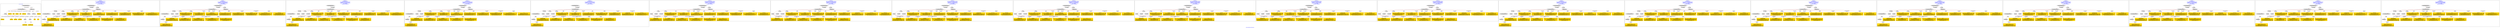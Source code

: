 digraph n0 {
fontcolor="blue"
remincross="true"
label="s26-s-san-francisco-moma.json"
subgraph cluster_0 {
label="1-correct model"
n2[style="filled",color="white",fillcolor="lightgray",label="CulturalHeritageObject1"];
n3[style="filled",color="white",fillcolor="lightgray",label="Person1"];
n4[shape="plaintext",style="filled",fillcolor="gold",label="dimensions"];
n5[shape="plaintext",style="filled",fillcolor="gold",label="credit"];
n6[shape="plaintext",style="filled",fillcolor="gold",label="copyright"];
n7[shape="plaintext",style="filled",fillcolor="gold",label="title"];
n8[shape="plaintext",style="filled",fillcolor="gold",label="accession-id"];
n9[style="filled",color="white",fillcolor="lightgray",label="Concept1"];
n10[style="filled",color="white",fillcolor="lightgray",label="Document1"];
n11[shape="plaintext",style="filled",fillcolor="gold",label="nationality"];
n12[shape="plaintext",style="filled",fillcolor="gold",label="birthYear"];
n13[shape="plaintext",style="filled",fillcolor="gold",label="deathYear"];
n14[shape="plaintext",style="filled",fillcolor="gold",label="artistName"];
n15[style="filled",color="white",fillcolor="lightgray",label="Place1"];
n16[style="filled",color="white",fillcolor="lightgray",label="Place2"];
n17[shape="plaintext",style="filled",fillcolor="gold",label="birthPlaceLabel"];
n18[shape="plaintext",style="filled",fillcolor="gold",label="deathPlaceLabel"];
n19[style="filled",color="white",fillcolor="lightgray",label="EuropeanaAggregation1"];
n20[style="filled",color="white",fillcolor="lightgray",label="WebResource1"];
n21[shape="plaintext",style="filled",fillcolor="gold",label="image-URL"];
n22[shape="plaintext",style="filled",fillcolor="gold",label="type"];
n23[shape="plaintext",style="filled",fillcolor="gold",label="url"];
}
subgraph cluster_1 {
label="candidate 0\nlink coherence:0.9523809523809523\nnode coherence:0.95\nconfidence:0.4242588537945701\nmapping score:0.5533243798362854\ncost:20.99984\n-precision:0.52-recall:0.52"
n25[style="filled",color="white",fillcolor="lightgray",label="CulturalHeritageObject1"];
n26[style="filled",color="white",fillcolor="lightgray",label="CulturalHeritageObject2"];
n27[style="filled",color="white",fillcolor="lightgray",label="Person1"];
n28[style="filled",color="white",fillcolor="lightgray",label="Concept1"];
n29[style="filled",color="white",fillcolor="lightgray",label="Document1"];
n30[style="filled",color="white",fillcolor="lightgray",label="Document2"];
n31[style="filled",color="white",fillcolor="lightgray",label="EuropeanaAggregation1"];
n32[style="filled",color="white",fillcolor="lightgray",label="WebResource1"];
n33[shape="plaintext",style="filled",fillcolor="gold",label="image-URL\n[WebResource,classLink,0.645]\n[Document,classLink,0.268]\n[CulturalHeritageObject,description,0.069]\n[Person,nameOfThePerson,0.018]"];
n34[shape="plaintext",style="filled",fillcolor="gold",label="credit\n[CulturalHeritageObject,provenance,0.695]\n[CulturalHeritageObject,description,0.179]\n[CulturalHeritageObject,title,0.071]\n[Document,classLink,0.055]"];
n35[shape="plaintext",style="filled",fillcolor="gold",label="accession-id\n[WebResource,classLink,0.574]\n[CulturalHeritageObject,accessionNumber,0.175]\n[CulturalHeritageObject,provenance,0.135]\n[Person,nameOfThePerson,0.116]"];
n36[shape="plaintext",style="filled",fillcolor="gold",label="deathPlaceLabel\n[Place,label,0.695]\n[Person,biographicalInformation,0.132]\n[CulturalHeritageObject,provenance,0.092]\n[CulturalHeritageObject,description,0.081]"];
n37[shape="plaintext",style="filled",fillcolor="gold",label="url\n[Document,classLink,0.465]\n[WebResource,classLink,0.35]\n[CulturalHeritageObject,provenance,0.127]\n[CulturalHeritageObject,description,0.058]"];
n38[shape="plaintext",style="filled",fillcolor="gold",label="birthYear\n[CulturalHeritageObject,created,0.384]\n[Person,dateOfDeath,0.358]\n[Person,dateOfBirth,0.191]\n[CulturalHeritageObject,provenance,0.067]"];
n39[shape="plaintext",style="filled",fillcolor="gold",label="deathYear\n[Person,dateOfDeath,0.517]\n[CulturalHeritageObject,created,0.347]\n[CulturalHeritageObject,provenance,0.091]\n[Person,biographicalInformation,0.045]"];
n40[shape="plaintext",style="filled",fillcolor="gold",label="type\n[CulturalHeritageObject,provenance,0.377]\n[CulturalHeritageObject,description,0.246]\n[Person,biographicalInformation,0.236]\n[Concept,prefLabel,0.141]"];
n41[shape="plaintext",style="filled",fillcolor="gold",label="birthPlaceLabel\n[Place,label,0.667]\n[CulturalHeritageObject,provenance,0.148]\n[CulturalHeritageObject,description,0.127]\n[Person,biographicalInformation,0.058]"];
n42[shape="plaintext",style="filled",fillcolor="gold",label="title\n[CulturalHeritageObject,description,0.443]\n[CulturalHeritageObject,title,0.256]\n[CulturalHeritageObject,provenance,0.178]\n[Person,biographicalInformation,0.123]"];
n43[shape="plaintext",style="filled",fillcolor="gold",label="dimensions\n[CulturalHeritageObject,extent,0.855]\n[CulturalHeritageObject,provenance,0.085]\n[Person,nameOfThePerson,0.055]\n[CulturalHeritageObject,description,0.005]"];
n44[shape="plaintext",style="filled",fillcolor="gold",label="copyright\n[CulturalHeritageObject,provenance,0.452]\n[CulturalHeritageObject,description,0.338]\n[CulturalHeritageObject,title,0.126]\n[Person,nameOfThePerson,0.085]"];
n45[shape="plaintext",style="filled",fillcolor="gold",label="artistName\n[Person,nameOfThePerson,0.371]\n[Document,classLink,0.218]\n[CulturalHeritageObject,provenance,0.213]\n[CulturalHeritageObject,description,0.198]"];
n46[shape="plaintext",style="filled",fillcolor="gold",label="nationality\n[Person,countryAssociatedWithThePerson,0.702]\n[Concept,prefLabel,0.126]\n[CulturalHeritageObject,description,0.087]\n[Person,nameOfThePerson,0.085]"];
}
subgraph cluster_2 {
label="candidate 1\nlink coherence:0.95\nnode coherence:0.9473684210526315\nconfidence:0.4226326785948727\nmapping score:0.5638098903586919\ncost:19.99984\n-precision:0.65-recall:0.62"
n48[style="filled",color="white",fillcolor="lightgray",label="CulturalHeritageObject1"];
n49[style="filled",color="white",fillcolor="lightgray",label="CulturalHeritageObject2"];
n50[style="filled",color="white",fillcolor="lightgray",label="Person1"];
n51[style="filled",color="white",fillcolor="lightgray",label="Concept1"];
n52[style="filled",color="white",fillcolor="lightgray",label="Document2"];
n53[style="filled",color="white",fillcolor="lightgray",label="EuropeanaAggregation1"];
n54[style="filled",color="white",fillcolor="lightgray",label="WebResource1"];
n55[shape="plaintext",style="filled",fillcolor="gold",label="credit\n[CulturalHeritageObject,provenance,0.695]\n[CulturalHeritageObject,description,0.179]\n[CulturalHeritageObject,title,0.071]\n[Document,classLink,0.055]"];
n56[shape="plaintext",style="filled",fillcolor="gold",label="image-URL\n[WebResource,classLink,0.645]\n[Document,classLink,0.268]\n[CulturalHeritageObject,description,0.069]\n[Person,nameOfThePerson,0.018]"];
n57[shape="plaintext",style="filled",fillcolor="gold",label="deathPlaceLabel\n[Place,label,0.695]\n[Person,biographicalInformation,0.132]\n[CulturalHeritageObject,provenance,0.092]\n[CulturalHeritageObject,description,0.081]"];
n58[shape="plaintext",style="filled",fillcolor="gold",label="url\n[Document,classLink,0.465]\n[WebResource,classLink,0.35]\n[CulturalHeritageObject,provenance,0.127]\n[CulturalHeritageObject,description,0.058]"];
n59[shape="plaintext",style="filled",fillcolor="gold",label="birthYear\n[CulturalHeritageObject,created,0.384]\n[Person,dateOfDeath,0.358]\n[Person,dateOfBirth,0.191]\n[CulturalHeritageObject,provenance,0.067]"];
n60[shape="plaintext",style="filled",fillcolor="gold",label="deathYear\n[Person,dateOfDeath,0.517]\n[CulturalHeritageObject,created,0.347]\n[CulturalHeritageObject,provenance,0.091]\n[Person,biographicalInformation,0.045]"];
n61[shape="plaintext",style="filled",fillcolor="gold",label="type\n[CulturalHeritageObject,provenance,0.377]\n[CulturalHeritageObject,description,0.246]\n[Person,biographicalInformation,0.236]\n[Concept,prefLabel,0.141]"];
n62[shape="plaintext",style="filled",fillcolor="gold",label="birthPlaceLabel\n[Place,label,0.667]\n[CulturalHeritageObject,provenance,0.148]\n[CulturalHeritageObject,description,0.127]\n[Person,biographicalInformation,0.058]"];
n63[shape="plaintext",style="filled",fillcolor="gold",label="title\n[CulturalHeritageObject,description,0.443]\n[CulturalHeritageObject,title,0.256]\n[CulturalHeritageObject,provenance,0.178]\n[Person,biographicalInformation,0.123]"];
n64[shape="plaintext",style="filled",fillcolor="gold",label="dimensions\n[CulturalHeritageObject,extent,0.855]\n[CulturalHeritageObject,provenance,0.085]\n[Person,nameOfThePerson,0.055]\n[CulturalHeritageObject,description,0.005]"];
n65[shape="plaintext",style="filled",fillcolor="gold",label="copyright\n[CulturalHeritageObject,provenance,0.452]\n[CulturalHeritageObject,description,0.338]\n[CulturalHeritageObject,title,0.126]\n[Person,nameOfThePerson,0.085]"];
n66[shape="plaintext",style="filled",fillcolor="gold",label="artistName\n[Person,nameOfThePerson,0.371]\n[Document,classLink,0.218]\n[CulturalHeritageObject,provenance,0.213]\n[CulturalHeritageObject,description,0.198]"];
n67[shape="plaintext",style="filled",fillcolor="gold",label="nationality\n[Person,countryAssociatedWithThePerson,0.702]\n[Concept,prefLabel,0.126]\n[CulturalHeritageObject,description,0.087]\n[Person,nameOfThePerson,0.085]"];
n68[shape="plaintext",style="filled",fillcolor="gold",label="accession-id\n[WebResource,classLink,0.574]\n[CulturalHeritageObject,accessionNumber,0.175]\n[CulturalHeritageObject,provenance,0.135]\n[Person,nameOfThePerson,0.116]"];
}
subgraph cluster_3 {
label="candidate 10\nlink coherence:0.95\nnode coherence:0.9473684210526315\nconfidence:0.3891033673201854\nmapping score:0.5526334532671294\ncost:19.99988\n-precision:0.55-recall:0.52"
n70[style="filled",color="white",fillcolor="lightgray",label="CulturalHeritageObject1"];
n71[style="filled",color="white",fillcolor="lightgray",label="CulturalHeritageObject2"];
n72[style="filled",color="white",fillcolor="lightgray",label="Person1"];
n73[style="filled",color="white",fillcolor="lightgray",label="Concept1"];
n74[style="filled",color="white",fillcolor="lightgray",label="Document1"];
n75[style="filled",color="white",fillcolor="lightgray",label="Document2"];
n76[style="filled",color="white",fillcolor="lightgray",label="EuropeanaAggregation1"];
n77[shape="plaintext",style="filled",fillcolor="gold",label="image-URL\n[WebResource,classLink,0.645]\n[Document,classLink,0.268]\n[CulturalHeritageObject,description,0.069]\n[Person,nameOfThePerson,0.018]"];
n78[shape="plaintext",style="filled",fillcolor="gold",label="credit\n[CulturalHeritageObject,provenance,0.695]\n[CulturalHeritageObject,description,0.179]\n[CulturalHeritageObject,title,0.071]\n[Document,classLink,0.055]"];
n79[shape="plaintext",style="filled",fillcolor="gold",label="deathPlaceLabel\n[Place,label,0.695]\n[Person,biographicalInformation,0.132]\n[CulturalHeritageObject,provenance,0.092]\n[CulturalHeritageObject,description,0.081]"];
n80[shape="plaintext",style="filled",fillcolor="gold",label="url\n[Document,classLink,0.465]\n[WebResource,classLink,0.35]\n[CulturalHeritageObject,provenance,0.127]\n[CulturalHeritageObject,description,0.058]"];
n81[shape="plaintext",style="filled",fillcolor="gold",label="birthYear\n[CulturalHeritageObject,created,0.384]\n[Person,dateOfDeath,0.358]\n[Person,dateOfBirth,0.191]\n[CulturalHeritageObject,provenance,0.067]"];
n82[shape="plaintext",style="filled",fillcolor="gold",label="deathYear\n[Person,dateOfDeath,0.517]\n[CulturalHeritageObject,created,0.347]\n[CulturalHeritageObject,provenance,0.091]\n[Person,biographicalInformation,0.045]"];
n83[shape="plaintext",style="filled",fillcolor="gold",label="type\n[CulturalHeritageObject,provenance,0.377]\n[CulturalHeritageObject,description,0.246]\n[Person,biographicalInformation,0.236]\n[Concept,prefLabel,0.141]"];
n84[shape="plaintext",style="filled",fillcolor="gold",label="copyright\n[CulturalHeritageObject,provenance,0.452]\n[CulturalHeritageObject,description,0.338]\n[CulturalHeritageObject,title,0.126]\n[Person,nameOfThePerson,0.085]"];
n85[shape="plaintext",style="filled",fillcolor="gold",label="title\n[CulturalHeritageObject,description,0.443]\n[CulturalHeritageObject,title,0.256]\n[CulturalHeritageObject,provenance,0.178]\n[Person,biographicalInformation,0.123]"];
n86[shape="plaintext",style="filled",fillcolor="gold",label="dimensions\n[CulturalHeritageObject,extent,0.855]\n[CulturalHeritageObject,provenance,0.085]\n[Person,nameOfThePerson,0.055]\n[CulturalHeritageObject,description,0.005]"];
n87[shape="plaintext",style="filled",fillcolor="gold",label="birthPlaceLabel\n[Place,label,0.667]\n[CulturalHeritageObject,provenance,0.148]\n[CulturalHeritageObject,description,0.127]\n[Person,biographicalInformation,0.058]"];
n88[shape="plaintext",style="filled",fillcolor="gold",label="artistName\n[Person,nameOfThePerson,0.371]\n[Document,classLink,0.218]\n[CulturalHeritageObject,provenance,0.213]\n[CulturalHeritageObject,description,0.198]"];
n89[shape="plaintext",style="filled",fillcolor="gold",label="nationality\n[Person,countryAssociatedWithThePerson,0.702]\n[Concept,prefLabel,0.126]\n[CulturalHeritageObject,description,0.087]\n[Person,nameOfThePerson,0.085]"];
n90[shape="plaintext",style="filled",fillcolor="gold",label="accession-id\n[WebResource,classLink,0.574]\n[CulturalHeritageObject,accessionNumber,0.175]\n[CulturalHeritageObject,provenance,0.135]\n[Person,nameOfThePerson,0.116]"];
}
subgraph cluster_4 {
label="candidate 11\nlink coherence:0.95\nnode coherence:0.9473684210526315\nconfidence:0.38744101652587376\nmapping score:0.5520793363356923\ncost:19.99984\n-precision:0.55-recall:0.52"
n92[style="filled",color="white",fillcolor="lightgray",label="CulturalHeritageObject1"];
n93[style="filled",color="white",fillcolor="lightgray",label="CulturalHeritageObject2"];
n94[style="filled",color="white",fillcolor="lightgray",label="Person1"];
n95[style="filled",color="white",fillcolor="lightgray",label="Concept1"];
n96[style="filled",color="white",fillcolor="lightgray",label="Document2"];
n97[style="filled",color="white",fillcolor="lightgray",label="EuropeanaAggregation1"];
n98[style="filled",color="white",fillcolor="lightgray",label="WebResource1"];
n99[shape="plaintext",style="filled",fillcolor="gold",label="credit\n[CulturalHeritageObject,provenance,0.695]\n[CulturalHeritageObject,description,0.179]\n[CulturalHeritageObject,title,0.071]\n[Document,classLink,0.055]"];
n100[shape="plaintext",style="filled",fillcolor="gold",label="url\n[Document,classLink,0.465]\n[WebResource,classLink,0.35]\n[CulturalHeritageObject,provenance,0.127]\n[CulturalHeritageObject,description,0.058]"];
n101[shape="plaintext",style="filled",fillcolor="gold",label="deathPlaceLabel\n[Place,label,0.695]\n[Person,biographicalInformation,0.132]\n[CulturalHeritageObject,provenance,0.092]\n[CulturalHeritageObject,description,0.081]"];
n102[shape="plaintext",style="filled",fillcolor="gold",label="image-URL\n[WebResource,classLink,0.645]\n[Document,classLink,0.268]\n[CulturalHeritageObject,description,0.069]\n[Person,nameOfThePerson,0.018]"];
n103[shape="plaintext",style="filled",fillcolor="gold",label="birthYear\n[CulturalHeritageObject,created,0.384]\n[Person,dateOfDeath,0.358]\n[Person,dateOfBirth,0.191]\n[CulturalHeritageObject,provenance,0.067]"];
n104[shape="plaintext",style="filled",fillcolor="gold",label="deathYear\n[Person,dateOfDeath,0.517]\n[CulturalHeritageObject,created,0.347]\n[CulturalHeritageObject,provenance,0.091]\n[Person,biographicalInformation,0.045]"];
n105[shape="plaintext",style="filled",fillcolor="gold",label="type\n[CulturalHeritageObject,provenance,0.377]\n[CulturalHeritageObject,description,0.246]\n[Person,biographicalInformation,0.236]\n[Concept,prefLabel,0.141]"];
n106[shape="plaintext",style="filled",fillcolor="gold",label="birthPlaceLabel\n[Place,label,0.667]\n[CulturalHeritageObject,provenance,0.148]\n[CulturalHeritageObject,description,0.127]\n[Person,biographicalInformation,0.058]"];
n107[shape="plaintext",style="filled",fillcolor="gold",label="title\n[CulturalHeritageObject,description,0.443]\n[CulturalHeritageObject,title,0.256]\n[CulturalHeritageObject,provenance,0.178]\n[Person,biographicalInformation,0.123]"];
n108[shape="plaintext",style="filled",fillcolor="gold",label="dimensions\n[CulturalHeritageObject,extent,0.855]\n[CulturalHeritageObject,provenance,0.085]\n[Person,nameOfThePerson,0.055]\n[CulturalHeritageObject,description,0.005]"];
n109[shape="plaintext",style="filled",fillcolor="gold",label="copyright\n[CulturalHeritageObject,provenance,0.452]\n[CulturalHeritageObject,description,0.338]\n[CulturalHeritageObject,title,0.126]\n[Person,nameOfThePerson,0.085]"];
n110[shape="plaintext",style="filled",fillcolor="gold",label="artistName\n[Person,nameOfThePerson,0.371]\n[Document,classLink,0.218]\n[CulturalHeritageObject,provenance,0.213]\n[CulturalHeritageObject,description,0.198]"];
n111[shape="plaintext",style="filled",fillcolor="gold",label="nationality\n[Person,countryAssociatedWithThePerson,0.702]\n[Concept,prefLabel,0.126]\n[CulturalHeritageObject,description,0.087]\n[Person,nameOfThePerson,0.085]"];
n112[shape="plaintext",style="filled",fillcolor="gold",label="accession-id\n[WebResource,classLink,0.574]\n[CulturalHeritageObject,accessionNumber,0.175]\n[CulturalHeritageObject,provenance,0.135]\n[Person,nameOfThePerson,0.116]"];
}
subgraph cluster_5 {
label="candidate 12\nlink coherence:0.95\nnode coherence:0.9473684210526315\nconfidence:0.3872554220560258\nmapping score:0.5520174715124095\ncost:19.99988\n-precision:0.5-recall:0.48"
n114[style="filled",color="white",fillcolor="lightgray",label="CulturalHeritageObject1"];
n115[style="filled",color="white",fillcolor="lightgray",label="CulturalHeritageObject2"];
n116[style="filled",color="white",fillcolor="lightgray",label="Person1"];
n117[style="filled",color="white",fillcolor="lightgray",label="Concept1"];
n118[style="filled",color="white",fillcolor="lightgray",label="Document1"];
n119[style="filled",color="white",fillcolor="lightgray",label="Document2"];
n120[style="filled",color="white",fillcolor="lightgray",label="EuropeanaAggregation1"];
n121[shape="plaintext",style="filled",fillcolor="gold",label="image-URL\n[WebResource,classLink,0.645]\n[Document,classLink,0.268]\n[CulturalHeritageObject,description,0.069]\n[Person,nameOfThePerson,0.018]"];
n122[shape="plaintext",style="filled",fillcolor="gold",label="credit\n[CulturalHeritageObject,provenance,0.695]\n[CulturalHeritageObject,description,0.179]\n[CulturalHeritageObject,title,0.071]\n[Document,classLink,0.055]"];
n123[shape="plaintext",style="filled",fillcolor="gold",label="deathPlaceLabel\n[Place,label,0.695]\n[Person,biographicalInformation,0.132]\n[CulturalHeritageObject,provenance,0.092]\n[CulturalHeritageObject,description,0.081]"];
n124[shape="plaintext",style="filled",fillcolor="gold",label="url\n[Document,classLink,0.465]\n[WebResource,classLink,0.35]\n[CulturalHeritageObject,provenance,0.127]\n[CulturalHeritageObject,description,0.058]"];
n125[shape="plaintext",style="filled",fillcolor="gold",label="birthYear\n[CulturalHeritageObject,created,0.384]\n[Person,dateOfDeath,0.358]\n[Person,dateOfBirth,0.191]\n[CulturalHeritageObject,provenance,0.067]"];
n126[shape="plaintext",style="filled",fillcolor="gold",label="deathYear\n[Person,dateOfDeath,0.517]\n[CulturalHeritageObject,created,0.347]\n[CulturalHeritageObject,provenance,0.091]\n[Person,biographicalInformation,0.045]"];
n127[shape="plaintext",style="filled",fillcolor="gold",label="type\n[CulturalHeritageObject,provenance,0.377]\n[CulturalHeritageObject,description,0.246]\n[Person,biographicalInformation,0.236]\n[Concept,prefLabel,0.141]"];
n128[shape="plaintext",style="filled",fillcolor="gold",label="title\n[CulturalHeritageObject,description,0.443]\n[CulturalHeritageObject,title,0.256]\n[CulturalHeritageObject,provenance,0.178]\n[Person,biographicalInformation,0.123]"];
n129[shape="plaintext",style="filled",fillcolor="gold",label="copyright\n[CulturalHeritageObject,provenance,0.452]\n[CulturalHeritageObject,description,0.338]\n[CulturalHeritageObject,title,0.126]\n[Person,nameOfThePerson,0.085]"];
n130[shape="plaintext",style="filled",fillcolor="gold",label="dimensions\n[CulturalHeritageObject,extent,0.855]\n[CulturalHeritageObject,provenance,0.085]\n[Person,nameOfThePerson,0.055]\n[CulturalHeritageObject,description,0.005]"];
n131[shape="plaintext",style="filled",fillcolor="gold",label="birthPlaceLabel\n[Place,label,0.667]\n[CulturalHeritageObject,provenance,0.148]\n[CulturalHeritageObject,description,0.127]\n[Person,biographicalInformation,0.058]"];
n132[shape="plaintext",style="filled",fillcolor="gold",label="artistName\n[Person,nameOfThePerson,0.371]\n[Document,classLink,0.218]\n[CulturalHeritageObject,provenance,0.213]\n[CulturalHeritageObject,description,0.198]"];
n133[shape="plaintext",style="filled",fillcolor="gold",label="nationality\n[Person,countryAssociatedWithThePerson,0.702]\n[Concept,prefLabel,0.126]\n[CulturalHeritageObject,description,0.087]\n[Person,nameOfThePerson,0.085]"];
n134[shape="plaintext",style="filled",fillcolor="gold",label="accession-id\n[WebResource,classLink,0.574]\n[CulturalHeritageObject,accessionNumber,0.175]\n[CulturalHeritageObject,provenance,0.135]\n[Person,nameOfThePerson,0.116]"];
}
subgraph cluster_6 {
label="candidate 13\nlink coherence:0.9473684210526315\nnode coherence:0.9473684210526315\nconfidence:0.4226326785948727\nmapping score:0.5638098903586919\ncost:18.99985\n-precision:0.74-recall:0.67"
n136[style="filled",color="white",fillcolor="lightgray",label="CulturalHeritageObject1"];
n137[style="filled",color="white",fillcolor="lightgray",label="Person1"];
n138[style="filled",color="white",fillcolor="lightgray",label="Concept1"];
n139[style="filled",color="white",fillcolor="lightgray",label="Document1"];
n140[style="filled",color="white",fillcolor="lightgray",label="EuropeanaAggregation1"];
n141[style="filled",color="white",fillcolor="lightgray",label="WebResource1"];
n142[shape="plaintext",style="filled",fillcolor="gold",label="url\n[Document,classLink,0.465]\n[WebResource,classLink,0.35]\n[CulturalHeritageObject,provenance,0.127]\n[CulturalHeritageObject,description,0.058]"];
n143[shape="plaintext",style="filled",fillcolor="gold",label="credit\n[CulturalHeritageObject,provenance,0.695]\n[CulturalHeritageObject,description,0.179]\n[CulturalHeritageObject,title,0.071]\n[Document,classLink,0.055]"];
n144[shape="plaintext",style="filled",fillcolor="gold",label="image-URL\n[WebResource,classLink,0.645]\n[Document,classLink,0.268]\n[CulturalHeritageObject,description,0.069]\n[Person,nameOfThePerson,0.018]"];
n145[shape="plaintext",style="filled",fillcolor="gold",label="deathPlaceLabel\n[Place,label,0.695]\n[Person,biographicalInformation,0.132]\n[CulturalHeritageObject,provenance,0.092]\n[CulturalHeritageObject,description,0.081]"];
n146[shape="plaintext",style="filled",fillcolor="gold",label="birthYear\n[CulturalHeritageObject,created,0.384]\n[Person,dateOfDeath,0.358]\n[Person,dateOfBirth,0.191]\n[CulturalHeritageObject,provenance,0.067]"];
n147[shape="plaintext",style="filled",fillcolor="gold",label="deathYear\n[Person,dateOfDeath,0.517]\n[CulturalHeritageObject,created,0.347]\n[CulturalHeritageObject,provenance,0.091]\n[Person,biographicalInformation,0.045]"];
n148[shape="plaintext",style="filled",fillcolor="gold",label="type\n[CulturalHeritageObject,provenance,0.377]\n[CulturalHeritageObject,description,0.246]\n[Person,biographicalInformation,0.236]\n[Concept,prefLabel,0.141]"];
n149[shape="plaintext",style="filled",fillcolor="gold",label="birthPlaceLabel\n[Place,label,0.667]\n[CulturalHeritageObject,provenance,0.148]\n[CulturalHeritageObject,description,0.127]\n[Person,biographicalInformation,0.058]"];
n150[shape="plaintext",style="filled",fillcolor="gold",label="title\n[CulturalHeritageObject,description,0.443]\n[CulturalHeritageObject,title,0.256]\n[CulturalHeritageObject,provenance,0.178]\n[Person,biographicalInformation,0.123]"];
n151[shape="plaintext",style="filled",fillcolor="gold",label="dimensions\n[CulturalHeritageObject,extent,0.855]\n[CulturalHeritageObject,provenance,0.085]\n[Person,nameOfThePerson,0.055]\n[CulturalHeritageObject,description,0.005]"];
n152[shape="plaintext",style="filled",fillcolor="gold",label="copyright\n[CulturalHeritageObject,provenance,0.452]\n[CulturalHeritageObject,description,0.338]\n[CulturalHeritageObject,title,0.126]\n[Person,nameOfThePerson,0.085]"];
n153[shape="plaintext",style="filled",fillcolor="gold",label="artistName\n[Person,nameOfThePerson,0.371]\n[Document,classLink,0.218]\n[CulturalHeritageObject,provenance,0.213]\n[CulturalHeritageObject,description,0.198]"];
n154[shape="plaintext",style="filled",fillcolor="gold",label="nationality\n[Person,countryAssociatedWithThePerson,0.702]\n[Concept,prefLabel,0.126]\n[CulturalHeritageObject,description,0.087]\n[Person,nameOfThePerson,0.085]"];
n155[shape="plaintext",style="filled",fillcolor="gold",label="accession-id\n[WebResource,classLink,0.574]\n[CulturalHeritageObject,accessionNumber,0.175]\n[CulturalHeritageObject,provenance,0.135]\n[Person,nameOfThePerson,0.116]"];
}
subgraph cluster_7 {
label="candidate 14\nlink coherence:0.9473684210526315\nnode coherence:0.9473684210526315\nconfidence:0.41603158920950145\nmapping score:0.5616095272302347\ncost:18.99985\n-precision:0.74-recall:0.67"
n157[style="filled",color="white",fillcolor="lightgray",label="CulturalHeritageObject1"];
n158[style="filled",color="white",fillcolor="lightgray",label="Person1"];
n159[style="filled",color="white",fillcolor="lightgray",label="Concept1"];
n160[style="filled",color="white",fillcolor="lightgray",label="Document1"];
n161[style="filled",color="white",fillcolor="lightgray",label="EuropeanaAggregation1"];
n162[style="filled",color="white",fillcolor="lightgray",label="WebResource1"];
n163[shape="plaintext",style="filled",fillcolor="gold",label="url\n[Document,classLink,0.465]\n[WebResource,classLink,0.35]\n[CulturalHeritageObject,provenance,0.127]\n[CulturalHeritageObject,description,0.058]"];
n164[shape="plaintext",style="filled",fillcolor="gold",label="credit\n[CulturalHeritageObject,provenance,0.695]\n[CulturalHeritageObject,description,0.179]\n[CulturalHeritageObject,title,0.071]\n[Document,classLink,0.055]"];
n165[shape="plaintext",style="filled",fillcolor="gold",label="image-URL\n[WebResource,classLink,0.645]\n[Document,classLink,0.268]\n[CulturalHeritageObject,description,0.069]\n[Person,nameOfThePerson,0.018]"];
n166[shape="plaintext",style="filled",fillcolor="gold",label="deathPlaceLabel\n[Place,label,0.695]\n[Person,biographicalInformation,0.132]\n[CulturalHeritageObject,provenance,0.092]\n[CulturalHeritageObject,description,0.081]"];
n167[shape="plaintext",style="filled",fillcolor="gold",label="birthYear\n[CulturalHeritageObject,created,0.384]\n[Person,dateOfDeath,0.358]\n[Person,dateOfBirth,0.191]\n[CulturalHeritageObject,provenance,0.067]"];
n168[shape="plaintext",style="filled",fillcolor="gold",label="deathYear\n[Person,dateOfDeath,0.517]\n[CulturalHeritageObject,created,0.347]\n[CulturalHeritageObject,provenance,0.091]\n[Person,biographicalInformation,0.045]"];
n169[shape="plaintext",style="filled",fillcolor="gold",label="type\n[CulturalHeritageObject,provenance,0.377]\n[CulturalHeritageObject,description,0.246]\n[Person,biographicalInformation,0.236]\n[Concept,prefLabel,0.141]"];
n170[shape="plaintext",style="filled",fillcolor="gold",label="copyright\n[CulturalHeritageObject,provenance,0.452]\n[CulturalHeritageObject,description,0.338]\n[CulturalHeritageObject,title,0.126]\n[Person,nameOfThePerson,0.085]"];
n171[shape="plaintext",style="filled",fillcolor="gold",label="title\n[CulturalHeritageObject,description,0.443]\n[CulturalHeritageObject,title,0.256]\n[CulturalHeritageObject,provenance,0.178]\n[Person,biographicalInformation,0.123]"];
n172[shape="plaintext",style="filled",fillcolor="gold",label="dimensions\n[CulturalHeritageObject,extent,0.855]\n[CulturalHeritageObject,provenance,0.085]\n[Person,nameOfThePerson,0.055]\n[CulturalHeritageObject,description,0.005]"];
n173[shape="plaintext",style="filled",fillcolor="gold",label="birthPlaceLabel\n[Place,label,0.667]\n[CulturalHeritageObject,provenance,0.148]\n[CulturalHeritageObject,description,0.127]\n[Person,biographicalInformation,0.058]"];
n174[shape="plaintext",style="filled",fillcolor="gold",label="artistName\n[Person,nameOfThePerson,0.371]\n[Document,classLink,0.218]\n[CulturalHeritageObject,provenance,0.213]\n[CulturalHeritageObject,description,0.198]"];
n175[shape="plaintext",style="filled",fillcolor="gold",label="nationality\n[Person,countryAssociatedWithThePerson,0.702]\n[Concept,prefLabel,0.126]\n[CulturalHeritageObject,description,0.087]\n[Person,nameOfThePerson,0.085]"];
n176[shape="plaintext",style="filled",fillcolor="gold",label="accession-id\n[WebResource,classLink,0.574]\n[CulturalHeritageObject,accessionNumber,0.175]\n[CulturalHeritageObject,provenance,0.135]\n[Person,nameOfThePerson,0.116]"];
}
subgraph cluster_8 {
label="candidate 15\nlink coherence:0.9473684210526315\nnode coherence:0.9473684210526315\nconfidence:0.41418364394534185\nmapping score:0.5609935454755149\ncost:18.99985\n-precision:0.68-recall:0.62"
n178[style="filled",color="white",fillcolor="lightgray",label="CulturalHeritageObject1"];
n179[style="filled",color="white",fillcolor="lightgray",label="Person1"];
n180[style="filled",color="white",fillcolor="lightgray",label="Concept1"];
n181[style="filled",color="white",fillcolor="lightgray",label="Document1"];
n182[style="filled",color="white",fillcolor="lightgray",label="EuropeanaAggregation1"];
n183[style="filled",color="white",fillcolor="lightgray",label="WebResource1"];
n184[shape="plaintext",style="filled",fillcolor="gold",label="url\n[Document,classLink,0.465]\n[WebResource,classLink,0.35]\n[CulturalHeritageObject,provenance,0.127]\n[CulturalHeritageObject,description,0.058]"];
n185[shape="plaintext",style="filled",fillcolor="gold",label="credit\n[CulturalHeritageObject,provenance,0.695]\n[CulturalHeritageObject,description,0.179]\n[CulturalHeritageObject,title,0.071]\n[Document,classLink,0.055]"];
n186[shape="plaintext",style="filled",fillcolor="gold",label="image-URL\n[WebResource,classLink,0.645]\n[Document,classLink,0.268]\n[CulturalHeritageObject,description,0.069]\n[Person,nameOfThePerson,0.018]"];
n187[shape="plaintext",style="filled",fillcolor="gold",label="deathPlaceLabel\n[Place,label,0.695]\n[Person,biographicalInformation,0.132]\n[CulturalHeritageObject,provenance,0.092]\n[CulturalHeritageObject,description,0.081]"];
n188[shape="plaintext",style="filled",fillcolor="gold",label="birthYear\n[CulturalHeritageObject,created,0.384]\n[Person,dateOfDeath,0.358]\n[Person,dateOfBirth,0.191]\n[CulturalHeritageObject,provenance,0.067]"];
n189[shape="plaintext",style="filled",fillcolor="gold",label="deathYear\n[Person,dateOfDeath,0.517]\n[CulturalHeritageObject,created,0.347]\n[CulturalHeritageObject,provenance,0.091]\n[Person,biographicalInformation,0.045]"];
n190[shape="plaintext",style="filled",fillcolor="gold",label="type\n[CulturalHeritageObject,provenance,0.377]\n[CulturalHeritageObject,description,0.246]\n[Person,biographicalInformation,0.236]\n[Concept,prefLabel,0.141]"];
n191[shape="plaintext",style="filled",fillcolor="gold",label="title\n[CulturalHeritageObject,description,0.443]\n[CulturalHeritageObject,title,0.256]\n[CulturalHeritageObject,provenance,0.178]\n[Person,biographicalInformation,0.123]"];
n192[shape="plaintext",style="filled",fillcolor="gold",label="copyright\n[CulturalHeritageObject,provenance,0.452]\n[CulturalHeritageObject,description,0.338]\n[CulturalHeritageObject,title,0.126]\n[Person,nameOfThePerson,0.085]"];
n193[shape="plaintext",style="filled",fillcolor="gold",label="dimensions\n[CulturalHeritageObject,extent,0.855]\n[CulturalHeritageObject,provenance,0.085]\n[Person,nameOfThePerson,0.055]\n[CulturalHeritageObject,description,0.005]"];
n194[shape="plaintext",style="filled",fillcolor="gold",label="birthPlaceLabel\n[Place,label,0.667]\n[CulturalHeritageObject,provenance,0.148]\n[CulturalHeritageObject,description,0.127]\n[Person,biographicalInformation,0.058]"];
n195[shape="plaintext",style="filled",fillcolor="gold",label="artistName\n[Person,nameOfThePerson,0.371]\n[Document,classLink,0.218]\n[CulturalHeritageObject,provenance,0.213]\n[CulturalHeritageObject,description,0.198]"];
n196[shape="plaintext",style="filled",fillcolor="gold",label="nationality\n[Person,countryAssociatedWithThePerson,0.702]\n[Concept,prefLabel,0.126]\n[CulturalHeritageObject,description,0.087]\n[Person,nameOfThePerson,0.085]"];
n197[shape="plaintext",style="filled",fillcolor="gold",label="accession-id\n[WebResource,classLink,0.574]\n[CulturalHeritageObject,accessionNumber,0.175]\n[CulturalHeritageObject,provenance,0.135]\n[Person,nameOfThePerson,0.116]"];
}
subgraph cluster_9 {
label="candidate 16\nlink coherence:0.9473684210526315\nnode coherence:0.9473684210526315\nconfidence:0.4140709448884274\nmapping score:0.56095597912321\ncost:18.99985\n-precision:0.74-recall:0.67"
n199[style="filled",color="white",fillcolor="lightgray",label="CulturalHeritageObject1"];
n200[style="filled",color="white",fillcolor="lightgray",label="Person1"];
n201[style="filled",color="white",fillcolor="lightgray",label="Concept1"];
n202[style="filled",color="white",fillcolor="lightgray",label="Document1"];
n203[style="filled",color="white",fillcolor="lightgray",label="EuropeanaAggregation1"];
n204[style="filled",color="white",fillcolor="lightgray",label="WebResource1"];
n205[shape="plaintext",style="filled",fillcolor="gold",label="url\n[Document,classLink,0.465]\n[WebResource,classLink,0.35]\n[CulturalHeritageObject,provenance,0.127]\n[CulturalHeritageObject,description,0.058]"];
n206[shape="plaintext",style="filled",fillcolor="gold",label="credit\n[CulturalHeritageObject,provenance,0.695]\n[CulturalHeritageObject,description,0.179]\n[CulturalHeritageObject,title,0.071]\n[Document,classLink,0.055]"];
n207[shape="plaintext",style="filled",fillcolor="gold",label="image-URL\n[WebResource,classLink,0.645]\n[Document,classLink,0.268]\n[CulturalHeritageObject,description,0.069]\n[Person,nameOfThePerson,0.018]"];
n208[shape="plaintext",style="filled",fillcolor="gold",label="birthPlaceLabel\n[Place,label,0.667]\n[CulturalHeritageObject,provenance,0.148]\n[CulturalHeritageObject,description,0.127]\n[Person,biographicalInformation,0.058]"];
n209[shape="plaintext",style="filled",fillcolor="gold",label="birthYear\n[CulturalHeritageObject,created,0.384]\n[Person,dateOfDeath,0.358]\n[Person,dateOfBirth,0.191]\n[CulturalHeritageObject,provenance,0.067]"];
n210[shape="plaintext",style="filled",fillcolor="gold",label="deathYear\n[Person,dateOfDeath,0.517]\n[CulturalHeritageObject,created,0.347]\n[CulturalHeritageObject,provenance,0.091]\n[Person,biographicalInformation,0.045]"];
n211[shape="plaintext",style="filled",fillcolor="gold",label="type\n[CulturalHeritageObject,provenance,0.377]\n[CulturalHeritageObject,description,0.246]\n[Person,biographicalInformation,0.236]\n[Concept,prefLabel,0.141]"];
n212[shape="plaintext",style="filled",fillcolor="gold",label="deathPlaceLabel\n[Place,label,0.695]\n[Person,biographicalInformation,0.132]\n[CulturalHeritageObject,provenance,0.092]\n[CulturalHeritageObject,description,0.081]"];
n213[shape="plaintext",style="filled",fillcolor="gold",label="title\n[CulturalHeritageObject,description,0.443]\n[CulturalHeritageObject,title,0.256]\n[CulturalHeritageObject,provenance,0.178]\n[Person,biographicalInformation,0.123]"];
n214[shape="plaintext",style="filled",fillcolor="gold",label="dimensions\n[CulturalHeritageObject,extent,0.855]\n[CulturalHeritageObject,provenance,0.085]\n[Person,nameOfThePerson,0.055]\n[CulturalHeritageObject,description,0.005]"];
n215[shape="plaintext",style="filled",fillcolor="gold",label="copyright\n[CulturalHeritageObject,provenance,0.452]\n[CulturalHeritageObject,description,0.338]\n[CulturalHeritageObject,title,0.126]\n[Person,nameOfThePerson,0.085]"];
n216[shape="plaintext",style="filled",fillcolor="gold",label="artistName\n[Person,nameOfThePerson,0.371]\n[Document,classLink,0.218]\n[CulturalHeritageObject,provenance,0.213]\n[CulturalHeritageObject,description,0.198]"];
n217[shape="plaintext",style="filled",fillcolor="gold",label="nationality\n[Person,countryAssociatedWithThePerson,0.702]\n[Concept,prefLabel,0.126]\n[CulturalHeritageObject,description,0.087]\n[Person,nameOfThePerson,0.085]"];
n218[shape="plaintext",style="filled",fillcolor="gold",label="accession-id\n[WebResource,classLink,0.574]\n[CulturalHeritageObject,accessionNumber,0.175]\n[CulturalHeritageObject,provenance,0.135]\n[Person,nameOfThePerson,0.116]"];
}
subgraph cluster_10 {
label="candidate 17\nlink coherence:0.9473684210526315\nnode coherence:0.9473684210526315\nconfidence:0.4086965627686833\nmapping score:0.5591645184166287\ncost:18.99985\n-precision:0.68-recall:0.62"
n220[style="filled",color="white",fillcolor="lightgray",label="CulturalHeritageObject1"];
n221[style="filled",color="white",fillcolor="lightgray",label="Person1"];
n222[style="filled",color="white",fillcolor="lightgray",label="Concept1"];
n223[style="filled",color="white",fillcolor="lightgray",label="Document1"];
n224[style="filled",color="white",fillcolor="lightgray",label="EuropeanaAggregation1"];
n225[style="filled",color="white",fillcolor="lightgray",label="WebResource1"];
n226[shape="plaintext",style="filled",fillcolor="gold",label="url\n[Document,classLink,0.465]\n[WebResource,classLink,0.35]\n[CulturalHeritageObject,provenance,0.127]\n[CulturalHeritageObject,description,0.058]"];
n227[shape="plaintext",style="filled",fillcolor="gold",label="credit\n[CulturalHeritageObject,provenance,0.695]\n[CulturalHeritageObject,description,0.179]\n[CulturalHeritageObject,title,0.071]\n[Document,classLink,0.055]"];
n228[shape="plaintext",style="filled",fillcolor="gold",label="image-URL\n[WebResource,classLink,0.645]\n[Document,classLink,0.268]\n[CulturalHeritageObject,description,0.069]\n[Person,nameOfThePerson,0.018]"];
n229[shape="plaintext",style="filled",fillcolor="gold",label="deathPlaceLabel\n[Place,label,0.695]\n[Person,biographicalInformation,0.132]\n[CulturalHeritageObject,provenance,0.092]\n[CulturalHeritageObject,description,0.081]"];
n230[shape="plaintext",style="filled",fillcolor="gold",label="deathYear\n[Person,dateOfDeath,0.517]\n[CulturalHeritageObject,created,0.347]\n[CulturalHeritageObject,provenance,0.091]\n[Person,biographicalInformation,0.045]"];
n231[shape="plaintext",style="filled",fillcolor="gold",label="birthYear\n[CulturalHeritageObject,created,0.384]\n[Person,dateOfDeath,0.358]\n[Person,dateOfBirth,0.191]\n[CulturalHeritageObject,provenance,0.067]"];
n232[shape="plaintext",style="filled",fillcolor="gold",label="type\n[CulturalHeritageObject,provenance,0.377]\n[CulturalHeritageObject,description,0.246]\n[Person,biographicalInformation,0.236]\n[Concept,prefLabel,0.141]"];
n233[shape="plaintext",style="filled",fillcolor="gold",label="birthPlaceLabel\n[Place,label,0.667]\n[CulturalHeritageObject,provenance,0.148]\n[CulturalHeritageObject,description,0.127]\n[Person,biographicalInformation,0.058]"];
n234[shape="plaintext",style="filled",fillcolor="gold",label="title\n[CulturalHeritageObject,description,0.443]\n[CulturalHeritageObject,title,0.256]\n[CulturalHeritageObject,provenance,0.178]\n[Person,biographicalInformation,0.123]"];
n235[shape="plaintext",style="filled",fillcolor="gold",label="dimensions\n[CulturalHeritageObject,extent,0.855]\n[CulturalHeritageObject,provenance,0.085]\n[Person,nameOfThePerson,0.055]\n[CulturalHeritageObject,description,0.005]"];
n236[shape="plaintext",style="filled",fillcolor="gold",label="copyright\n[CulturalHeritageObject,provenance,0.452]\n[CulturalHeritageObject,description,0.338]\n[CulturalHeritageObject,title,0.126]\n[Person,nameOfThePerson,0.085]"];
n237[shape="plaintext",style="filled",fillcolor="gold",label="artistName\n[Person,nameOfThePerson,0.371]\n[Document,classLink,0.218]\n[CulturalHeritageObject,provenance,0.213]\n[CulturalHeritageObject,description,0.198]"];
n238[shape="plaintext",style="filled",fillcolor="gold",label="nationality\n[Person,countryAssociatedWithThePerson,0.702]\n[Concept,prefLabel,0.126]\n[CulturalHeritageObject,description,0.087]\n[Person,nameOfThePerson,0.085]"];
n239[shape="plaintext",style="filled",fillcolor="gold",label="accession-id\n[WebResource,classLink,0.574]\n[CulturalHeritageObject,accessionNumber,0.175]\n[CulturalHeritageObject,provenance,0.135]\n[Person,nameOfThePerson,0.116]"];
}
subgraph cluster_11 {
label="candidate 18\nlink coherence:0.9473684210526315\nnode coherence:0.9473684210526315\nconfidence:0.4066962437030652\nmapping score:0.558497745394756\ncost:18.99985\n-precision:0.74-recall:0.67"
n241[style="filled",color="white",fillcolor="lightgray",label="CulturalHeritageObject1"];
n242[style="filled",color="white",fillcolor="lightgray",label="Person1"];
n243[style="filled",color="white",fillcolor="lightgray",label="Concept1"];
n244[style="filled",color="white",fillcolor="lightgray",label="Document1"];
n245[style="filled",color="white",fillcolor="lightgray",label="EuropeanaAggregation1"];
n246[style="filled",color="white",fillcolor="lightgray",label="WebResource1"];
n247[shape="plaintext",style="filled",fillcolor="gold",label="url\n[Document,classLink,0.465]\n[WebResource,classLink,0.35]\n[CulturalHeritageObject,provenance,0.127]\n[CulturalHeritageObject,description,0.058]"];
n248[shape="plaintext",style="filled",fillcolor="gold",label="credit\n[CulturalHeritageObject,provenance,0.695]\n[CulturalHeritageObject,description,0.179]\n[CulturalHeritageObject,title,0.071]\n[Document,classLink,0.055]"];
n249[shape="plaintext",style="filled",fillcolor="gold",label="image-URL\n[WebResource,classLink,0.645]\n[Document,classLink,0.268]\n[CulturalHeritageObject,description,0.069]\n[Person,nameOfThePerson,0.018]"];
n250[shape="plaintext",style="filled",fillcolor="gold",label="birthPlaceLabel\n[Place,label,0.667]\n[CulturalHeritageObject,provenance,0.148]\n[CulturalHeritageObject,description,0.127]\n[Person,biographicalInformation,0.058]"];
n251[shape="plaintext",style="filled",fillcolor="gold",label="birthYear\n[CulturalHeritageObject,created,0.384]\n[Person,dateOfDeath,0.358]\n[Person,dateOfBirth,0.191]\n[CulturalHeritageObject,provenance,0.067]"];
n252[shape="plaintext",style="filled",fillcolor="gold",label="deathYear\n[Person,dateOfDeath,0.517]\n[CulturalHeritageObject,created,0.347]\n[CulturalHeritageObject,provenance,0.091]\n[Person,biographicalInformation,0.045]"];
n253[shape="plaintext",style="filled",fillcolor="gold",label="type\n[CulturalHeritageObject,provenance,0.377]\n[CulturalHeritageObject,description,0.246]\n[Person,biographicalInformation,0.236]\n[Concept,prefLabel,0.141]"];
n254[shape="plaintext",style="filled",fillcolor="gold",label="copyright\n[CulturalHeritageObject,provenance,0.452]\n[CulturalHeritageObject,description,0.338]\n[CulturalHeritageObject,title,0.126]\n[Person,nameOfThePerson,0.085]"];
n255[shape="plaintext",style="filled",fillcolor="gold",label="title\n[CulturalHeritageObject,description,0.443]\n[CulturalHeritageObject,title,0.256]\n[CulturalHeritageObject,provenance,0.178]\n[Person,biographicalInformation,0.123]"];
n256[shape="plaintext",style="filled",fillcolor="gold",label="dimensions\n[CulturalHeritageObject,extent,0.855]\n[CulturalHeritageObject,provenance,0.085]\n[Person,nameOfThePerson,0.055]\n[CulturalHeritageObject,description,0.005]"];
n257[shape="plaintext",style="filled",fillcolor="gold",label="deathPlaceLabel\n[Place,label,0.695]\n[Person,biographicalInformation,0.132]\n[CulturalHeritageObject,provenance,0.092]\n[CulturalHeritageObject,description,0.081]"];
n258[shape="plaintext",style="filled",fillcolor="gold",label="artistName\n[Person,nameOfThePerson,0.371]\n[Document,classLink,0.218]\n[CulturalHeritageObject,provenance,0.213]\n[CulturalHeritageObject,description,0.198]"];
n259[shape="plaintext",style="filled",fillcolor="gold",label="nationality\n[Person,countryAssociatedWithThePerson,0.702]\n[Concept,prefLabel,0.126]\n[CulturalHeritageObject,description,0.087]\n[Person,nameOfThePerson,0.085]"];
n260[shape="plaintext",style="filled",fillcolor="gold",label="accession-id\n[WebResource,classLink,0.574]\n[CulturalHeritageObject,accessionNumber,0.175]\n[CulturalHeritageObject,provenance,0.135]\n[Person,nameOfThePerson,0.116]"];
}
subgraph cluster_12 {
label="candidate 19\nlink coherence:0.9473684210526315\nnode coherence:0.9473684210526315\nconfidence:0.4048482984389056\nmapping score:0.5578817636400362\ncost:18.99985\n-precision:0.68-recall:0.62"
n262[style="filled",color="white",fillcolor="lightgray",label="CulturalHeritageObject1"];
n263[style="filled",color="white",fillcolor="lightgray",label="Person1"];
n264[style="filled",color="white",fillcolor="lightgray",label="Concept1"];
n265[style="filled",color="white",fillcolor="lightgray",label="Document1"];
n266[style="filled",color="white",fillcolor="lightgray",label="EuropeanaAggregation1"];
n267[style="filled",color="white",fillcolor="lightgray",label="WebResource1"];
n268[shape="plaintext",style="filled",fillcolor="gold",label="url\n[Document,classLink,0.465]\n[WebResource,classLink,0.35]\n[CulturalHeritageObject,provenance,0.127]\n[CulturalHeritageObject,description,0.058]"];
n269[shape="plaintext",style="filled",fillcolor="gold",label="credit\n[CulturalHeritageObject,provenance,0.695]\n[CulturalHeritageObject,description,0.179]\n[CulturalHeritageObject,title,0.071]\n[Document,classLink,0.055]"];
n270[shape="plaintext",style="filled",fillcolor="gold",label="image-URL\n[WebResource,classLink,0.645]\n[Document,classLink,0.268]\n[CulturalHeritageObject,description,0.069]\n[Person,nameOfThePerson,0.018]"];
n271[shape="plaintext",style="filled",fillcolor="gold",label="birthPlaceLabel\n[Place,label,0.667]\n[CulturalHeritageObject,provenance,0.148]\n[CulturalHeritageObject,description,0.127]\n[Person,biographicalInformation,0.058]"];
n272[shape="plaintext",style="filled",fillcolor="gold",label="birthYear\n[CulturalHeritageObject,created,0.384]\n[Person,dateOfDeath,0.358]\n[Person,dateOfBirth,0.191]\n[CulturalHeritageObject,provenance,0.067]"];
n273[shape="plaintext",style="filled",fillcolor="gold",label="deathYear\n[Person,dateOfDeath,0.517]\n[CulturalHeritageObject,created,0.347]\n[CulturalHeritageObject,provenance,0.091]\n[Person,biographicalInformation,0.045]"];
n274[shape="plaintext",style="filled",fillcolor="gold",label="type\n[CulturalHeritageObject,provenance,0.377]\n[CulturalHeritageObject,description,0.246]\n[Person,biographicalInformation,0.236]\n[Concept,prefLabel,0.141]"];
n275[shape="plaintext",style="filled",fillcolor="gold",label="title\n[CulturalHeritageObject,description,0.443]\n[CulturalHeritageObject,title,0.256]\n[CulturalHeritageObject,provenance,0.178]\n[Person,biographicalInformation,0.123]"];
n276[shape="plaintext",style="filled",fillcolor="gold",label="copyright\n[CulturalHeritageObject,provenance,0.452]\n[CulturalHeritageObject,description,0.338]\n[CulturalHeritageObject,title,0.126]\n[Person,nameOfThePerson,0.085]"];
n277[shape="plaintext",style="filled",fillcolor="gold",label="dimensions\n[CulturalHeritageObject,extent,0.855]\n[CulturalHeritageObject,provenance,0.085]\n[Person,nameOfThePerson,0.055]\n[CulturalHeritageObject,description,0.005]"];
n278[shape="plaintext",style="filled",fillcolor="gold",label="deathPlaceLabel\n[Place,label,0.695]\n[Person,biographicalInformation,0.132]\n[CulturalHeritageObject,provenance,0.092]\n[CulturalHeritageObject,description,0.081]"];
n279[shape="plaintext",style="filled",fillcolor="gold",label="artistName\n[Person,nameOfThePerson,0.371]\n[Document,classLink,0.218]\n[CulturalHeritageObject,provenance,0.213]\n[CulturalHeritageObject,description,0.198]"];
n280[shape="plaintext",style="filled",fillcolor="gold",label="nationality\n[Person,countryAssociatedWithThePerson,0.702]\n[Concept,prefLabel,0.126]\n[CulturalHeritageObject,description,0.087]\n[Person,nameOfThePerson,0.085]"];
n281[shape="plaintext",style="filled",fillcolor="gold",label="accession-id\n[WebResource,classLink,0.574]\n[CulturalHeritageObject,accessionNumber,0.175]\n[CulturalHeritageObject,provenance,0.135]\n[Person,nameOfThePerson,0.116]"];
}
subgraph cluster_13 {
label="candidate 2\nlink coherence:0.95\nnode coherence:0.9473684210526315\nconfidence:0.41603158920950145\nmapping score:0.5616095272302347\ncost:19.99984\n-precision:0.65-recall:0.62"
n283[style="filled",color="white",fillcolor="lightgray",label="CulturalHeritageObject1"];
n284[style="filled",color="white",fillcolor="lightgray",label="CulturalHeritageObject2"];
n285[style="filled",color="white",fillcolor="lightgray",label="Person1"];
n286[style="filled",color="white",fillcolor="lightgray",label="Concept1"];
n287[style="filled",color="white",fillcolor="lightgray",label="Document2"];
n288[style="filled",color="white",fillcolor="lightgray",label="EuropeanaAggregation1"];
n289[style="filled",color="white",fillcolor="lightgray",label="WebResource1"];
n290[shape="plaintext",style="filled",fillcolor="gold",label="credit\n[CulturalHeritageObject,provenance,0.695]\n[CulturalHeritageObject,description,0.179]\n[CulturalHeritageObject,title,0.071]\n[Document,classLink,0.055]"];
n291[shape="plaintext",style="filled",fillcolor="gold",label="image-URL\n[WebResource,classLink,0.645]\n[Document,classLink,0.268]\n[CulturalHeritageObject,description,0.069]\n[Person,nameOfThePerson,0.018]"];
n292[shape="plaintext",style="filled",fillcolor="gold",label="deathPlaceLabel\n[Place,label,0.695]\n[Person,biographicalInformation,0.132]\n[CulturalHeritageObject,provenance,0.092]\n[CulturalHeritageObject,description,0.081]"];
n293[shape="plaintext",style="filled",fillcolor="gold",label="url\n[Document,classLink,0.465]\n[WebResource,classLink,0.35]\n[CulturalHeritageObject,provenance,0.127]\n[CulturalHeritageObject,description,0.058]"];
n294[shape="plaintext",style="filled",fillcolor="gold",label="birthYear\n[CulturalHeritageObject,created,0.384]\n[Person,dateOfDeath,0.358]\n[Person,dateOfBirth,0.191]\n[CulturalHeritageObject,provenance,0.067]"];
n295[shape="plaintext",style="filled",fillcolor="gold",label="deathYear\n[Person,dateOfDeath,0.517]\n[CulturalHeritageObject,created,0.347]\n[CulturalHeritageObject,provenance,0.091]\n[Person,biographicalInformation,0.045]"];
n296[shape="plaintext",style="filled",fillcolor="gold",label="type\n[CulturalHeritageObject,provenance,0.377]\n[CulturalHeritageObject,description,0.246]\n[Person,biographicalInformation,0.236]\n[Concept,prefLabel,0.141]"];
n297[shape="plaintext",style="filled",fillcolor="gold",label="copyright\n[CulturalHeritageObject,provenance,0.452]\n[CulturalHeritageObject,description,0.338]\n[CulturalHeritageObject,title,0.126]\n[Person,nameOfThePerson,0.085]"];
n298[shape="plaintext",style="filled",fillcolor="gold",label="title\n[CulturalHeritageObject,description,0.443]\n[CulturalHeritageObject,title,0.256]\n[CulturalHeritageObject,provenance,0.178]\n[Person,biographicalInformation,0.123]"];
n299[shape="plaintext",style="filled",fillcolor="gold",label="dimensions\n[CulturalHeritageObject,extent,0.855]\n[CulturalHeritageObject,provenance,0.085]\n[Person,nameOfThePerson,0.055]\n[CulturalHeritageObject,description,0.005]"];
n300[shape="plaintext",style="filled",fillcolor="gold",label="birthPlaceLabel\n[Place,label,0.667]\n[CulturalHeritageObject,provenance,0.148]\n[CulturalHeritageObject,description,0.127]\n[Person,biographicalInformation,0.058]"];
n301[shape="plaintext",style="filled",fillcolor="gold",label="artistName\n[Person,nameOfThePerson,0.371]\n[Document,classLink,0.218]\n[CulturalHeritageObject,provenance,0.213]\n[CulturalHeritageObject,description,0.198]"];
n302[shape="plaintext",style="filled",fillcolor="gold",label="nationality\n[Person,countryAssociatedWithThePerson,0.702]\n[Concept,prefLabel,0.126]\n[CulturalHeritageObject,description,0.087]\n[Person,nameOfThePerson,0.085]"];
n303[shape="plaintext",style="filled",fillcolor="gold",label="accession-id\n[WebResource,classLink,0.574]\n[CulturalHeritageObject,accessionNumber,0.175]\n[CulturalHeritageObject,provenance,0.135]\n[Person,nameOfThePerson,0.116]"];
}
subgraph cluster_14 {
label="candidate 3\nlink coherence:0.95\nnode coherence:0.9473684210526315\nconfidence:0.41418364394534185\nmapping score:0.5609935454755149\ncost:19.99984\n-precision:0.6-recall:0.57"
n305[style="filled",color="white",fillcolor="lightgray",label="CulturalHeritageObject1"];
n306[style="filled",color="white",fillcolor="lightgray",label="CulturalHeritageObject2"];
n307[style="filled",color="white",fillcolor="lightgray",label="Person1"];
n308[style="filled",color="white",fillcolor="lightgray",label="Concept1"];
n309[style="filled",color="white",fillcolor="lightgray",label="Document2"];
n310[style="filled",color="white",fillcolor="lightgray",label="EuropeanaAggregation1"];
n311[style="filled",color="white",fillcolor="lightgray",label="WebResource1"];
n312[shape="plaintext",style="filled",fillcolor="gold",label="credit\n[CulturalHeritageObject,provenance,0.695]\n[CulturalHeritageObject,description,0.179]\n[CulturalHeritageObject,title,0.071]\n[Document,classLink,0.055]"];
n313[shape="plaintext",style="filled",fillcolor="gold",label="image-URL\n[WebResource,classLink,0.645]\n[Document,classLink,0.268]\n[CulturalHeritageObject,description,0.069]\n[Person,nameOfThePerson,0.018]"];
n314[shape="plaintext",style="filled",fillcolor="gold",label="deathPlaceLabel\n[Place,label,0.695]\n[Person,biographicalInformation,0.132]\n[CulturalHeritageObject,provenance,0.092]\n[CulturalHeritageObject,description,0.081]"];
n315[shape="plaintext",style="filled",fillcolor="gold",label="url\n[Document,classLink,0.465]\n[WebResource,classLink,0.35]\n[CulturalHeritageObject,provenance,0.127]\n[CulturalHeritageObject,description,0.058]"];
n316[shape="plaintext",style="filled",fillcolor="gold",label="birthYear\n[CulturalHeritageObject,created,0.384]\n[Person,dateOfDeath,0.358]\n[Person,dateOfBirth,0.191]\n[CulturalHeritageObject,provenance,0.067]"];
n317[shape="plaintext",style="filled",fillcolor="gold",label="deathYear\n[Person,dateOfDeath,0.517]\n[CulturalHeritageObject,created,0.347]\n[CulturalHeritageObject,provenance,0.091]\n[Person,biographicalInformation,0.045]"];
n318[shape="plaintext",style="filled",fillcolor="gold",label="type\n[CulturalHeritageObject,provenance,0.377]\n[CulturalHeritageObject,description,0.246]\n[Person,biographicalInformation,0.236]\n[Concept,prefLabel,0.141]"];
n319[shape="plaintext",style="filled",fillcolor="gold",label="title\n[CulturalHeritageObject,description,0.443]\n[CulturalHeritageObject,title,0.256]\n[CulturalHeritageObject,provenance,0.178]\n[Person,biographicalInformation,0.123]"];
n320[shape="plaintext",style="filled",fillcolor="gold",label="copyright\n[CulturalHeritageObject,provenance,0.452]\n[CulturalHeritageObject,description,0.338]\n[CulturalHeritageObject,title,0.126]\n[Person,nameOfThePerson,0.085]"];
n321[shape="plaintext",style="filled",fillcolor="gold",label="dimensions\n[CulturalHeritageObject,extent,0.855]\n[CulturalHeritageObject,provenance,0.085]\n[Person,nameOfThePerson,0.055]\n[CulturalHeritageObject,description,0.005]"];
n322[shape="plaintext",style="filled",fillcolor="gold",label="birthPlaceLabel\n[Place,label,0.667]\n[CulturalHeritageObject,provenance,0.148]\n[CulturalHeritageObject,description,0.127]\n[Person,biographicalInformation,0.058]"];
n323[shape="plaintext",style="filled",fillcolor="gold",label="artistName\n[Person,nameOfThePerson,0.371]\n[Document,classLink,0.218]\n[CulturalHeritageObject,provenance,0.213]\n[CulturalHeritageObject,description,0.198]"];
n324[shape="plaintext",style="filled",fillcolor="gold",label="nationality\n[Person,countryAssociatedWithThePerson,0.702]\n[Concept,prefLabel,0.126]\n[CulturalHeritageObject,description,0.087]\n[Person,nameOfThePerson,0.085]"];
n325[shape="plaintext",style="filled",fillcolor="gold",label="accession-id\n[WebResource,classLink,0.574]\n[CulturalHeritageObject,accessionNumber,0.175]\n[CulturalHeritageObject,provenance,0.135]\n[Person,nameOfThePerson,0.116]"];
}
subgraph cluster_15 {
label="candidate 4\nlink coherence:0.95\nnode coherence:0.9473684210526315\nconfidence:0.4140709448884274\nmapping score:0.56095597912321\ncost:19.99984\n-precision:0.65-recall:0.62"
n327[style="filled",color="white",fillcolor="lightgray",label="CulturalHeritageObject1"];
n328[style="filled",color="white",fillcolor="lightgray",label="CulturalHeritageObject2"];
n329[style="filled",color="white",fillcolor="lightgray",label="Person1"];
n330[style="filled",color="white",fillcolor="lightgray",label="Concept1"];
n331[style="filled",color="white",fillcolor="lightgray",label="Document2"];
n332[style="filled",color="white",fillcolor="lightgray",label="EuropeanaAggregation1"];
n333[style="filled",color="white",fillcolor="lightgray",label="WebResource1"];
n334[shape="plaintext",style="filled",fillcolor="gold",label="credit\n[CulturalHeritageObject,provenance,0.695]\n[CulturalHeritageObject,description,0.179]\n[CulturalHeritageObject,title,0.071]\n[Document,classLink,0.055]"];
n335[shape="plaintext",style="filled",fillcolor="gold",label="image-URL\n[WebResource,classLink,0.645]\n[Document,classLink,0.268]\n[CulturalHeritageObject,description,0.069]\n[Person,nameOfThePerson,0.018]"];
n336[shape="plaintext",style="filled",fillcolor="gold",label="birthPlaceLabel\n[Place,label,0.667]\n[CulturalHeritageObject,provenance,0.148]\n[CulturalHeritageObject,description,0.127]\n[Person,biographicalInformation,0.058]"];
n337[shape="plaintext",style="filled",fillcolor="gold",label="url\n[Document,classLink,0.465]\n[WebResource,classLink,0.35]\n[CulturalHeritageObject,provenance,0.127]\n[CulturalHeritageObject,description,0.058]"];
n338[shape="plaintext",style="filled",fillcolor="gold",label="birthYear\n[CulturalHeritageObject,created,0.384]\n[Person,dateOfDeath,0.358]\n[Person,dateOfBirth,0.191]\n[CulturalHeritageObject,provenance,0.067]"];
n339[shape="plaintext",style="filled",fillcolor="gold",label="deathYear\n[Person,dateOfDeath,0.517]\n[CulturalHeritageObject,created,0.347]\n[CulturalHeritageObject,provenance,0.091]\n[Person,biographicalInformation,0.045]"];
n340[shape="plaintext",style="filled",fillcolor="gold",label="type\n[CulturalHeritageObject,provenance,0.377]\n[CulturalHeritageObject,description,0.246]\n[Person,biographicalInformation,0.236]\n[Concept,prefLabel,0.141]"];
n341[shape="plaintext",style="filled",fillcolor="gold",label="deathPlaceLabel\n[Place,label,0.695]\n[Person,biographicalInformation,0.132]\n[CulturalHeritageObject,provenance,0.092]\n[CulturalHeritageObject,description,0.081]"];
n342[shape="plaintext",style="filled",fillcolor="gold",label="title\n[CulturalHeritageObject,description,0.443]\n[CulturalHeritageObject,title,0.256]\n[CulturalHeritageObject,provenance,0.178]\n[Person,biographicalInformation,0.123]"];
n343[shape="plaintext",style="filled",fillcolor="gold",label="dimensions\n[CulturalHeritageObject,extent,0.855]\n[CulturalHeritageObject,provenance,0.085]\n[Person,nameOfThePerson,0.055]\n[CulturalHeritageObject,description,0.005]"];
n344[shape="plaintext",style="filled",fillcolor="gold",label="copyright\n[CulturalHeritageObject,provenance,0.452]\n[CulturalHeritageObject,description,0.338]\n[CulturalHeritageObject,title,0.126]\n[Person,nameOfThePerson,0.085]"];
n345[shape="plaintext",style="filled",fillcolor="gold",label="artistName\n[Person,nameOfThePerson,0.371]\n[Document,classLink,0.218]\n[CulturalHeritageObject,provenance,0.213]\n[CulturalHeritageObject,description,0.198]"];
n346[shape="plaintext",style="filled",fillcolor="gold",label="nationality\n[Person,countryAssociatedWithThePerson,0.702]\n[Concept,prefLabel,0.126]\n[CulturalHeritageObject,description,0.087]\n[Person,nameOfThePerson,0.085]"];
n347[shape="plaintext",style="filled",fillcolor="gold",label="accession-id\n[WebResource,classLink,0.574]\n[CulturalHeritageObject,accessionNumber,0.175]\n[CulturalHeritageObject,provenance,0.135]\n[Person,nameOfThePerson,0.116]"];
}
subgraph cluster_16 {
label="candidate 5\nlink coherence:0.95\nnode coherence:0.9473684210526315\nconfidence:0.4086965627686833\nmapping score:0.5591645184166287\ncost:19.99984\n-precision:0.6-recall:0.57"
n349[style="filled",color="white",fillcolor="lightgray",label="CulturalHeritageObject1"];
n350[style="filled",color="white",fillcolor="lightgray",label="CulturalHeritageObject2"];
n351[style="filled",color="white",fillcolor="lightgray",label="Person1"];
n352[style="filled",color="white",fillcolor="lightgray",label="Concept1"];
n353[style="filled",color="white",fillcolor="lightgray",label="Document2"];
n354[style="filled",color="white",fillcolor="lightgray",label="EuropeanaAggregation1"];
n355[style="filled",color="white",fillcolor="lightgray",label="WebResource1"];
n356[shape="plaintext",style="filled",fillcolor="gold",label="credit\n[CulturalHeritageObject,provenance,0.695]\n[CulturalHeritageObject,description,0.179]\n[CulturalHeritageObject,title,0.071]\n[Document,classLink,0.055]"];
n357[shape="plaintext",style="filled",fillcolor="gold",label="image-URL\n[WebResource,classLink,0.645]\n[Document,classLink,0.268]\n[CulturalHeritageObject,description,0.069]\n[Person,nameOfThePerson,0.018]"];
n358[shape="plaintext",style="filled",fillcolor="gold",label="deathPlaceLabel\n[Place,label,0.695]\n[Person,biographicalInformation,0.132]\n[CulturalHeritageObject,provenance,0.092]\n[CulturalHeritageObject,description,0.081]"];
n359[shape="plaintext",style="filled",fillcolor="gold",label="url\n[Document,classLink,0.465]\n[WebResource,classLink,0.35]\n[CulturalHeritageObject,provenance,0.127]\n[CulturalHeritageObject,description,0.058]"];
n360[shape="plaintext",style="filled",fillcolor="gold",label="deathYear\n[Person,dateOfDeath,0.517]\n[CulturalHeritageObject,created,0.347]\n[CulturalHeritageObject,provenance,0.091]\n[Person,biographicalInformation,0.045]"];
n361[shape="plaintext",style="filled",fillcolor="gold",label="birthYear\n[CulturalHeritageObject,created,0.384]\n[Person,dateOfDeath,0.358]\n[Person,dateOfBirth,0.191]\n[CulturalHeritageObject,provenance,0.067]"];
n362[shape="plaintext",style="filled",fillcolor="gold",label="type\n[CulturalHeritageObject,provenance,0.377]\n[CulturalHeritageObject,description,0.246]\n[Person,biographicalInformation,0.236]\n[Concept,prefLabel,0.141]"];
n363[shape="plaintext",style="filled",fillcolor="gold",label="birthPlaceLabel\n[Place,label,0.667]\n[CulturalHeritageObject,provenance,0.148]\n[CulturalHeritageObject,description,0.127]\n[Person,biographicalInformation,0.058]"];
n364[shape="plaintext",style="filled",fillcolor="gold",label="title\n[CulturalHeritageObject,description,0.443]\n[CulturalHeritageObject,title,0.256]\n[CulturalHeritageObject,provenance,0.178]\n[Person,biographicalInformation,0.123]"];
n365[shape="plaintext",style="filled",fillcolor="gold",label="dimensions\n[CulturalHeritageObject,extent,0.855]\n[CulturalHeritageObject,provenance,0.085]\n[Person,nameOfThePerson,0.055]\n[CulturalHeritageObject,description,0.005]"];
n366[shape="plaintext",style="filled",fillcolor="gold",label="copyright\n[CulturalHeritageObject,provenance,0.452]\n[CulturalHeritageObject,description,0.338]\n[CulturalHeritageObject,title,0.126]\n[Person,nameOfThePerson,0.085]"];
n367[shape="plaintext",style="filled",fillcolor="gold",label="artistName\n[Person,nameOfThePerson,0.371]\n[Document,classLink,0.218]\n[CulturalHeritageObject,provenance,0.213]\n[CulturalHeritageObject,description,0.198]"];
n368[shape="plaintext",style="filled",fillcolor="gold",label="nationality\n[Person,countryAssociatedWithThePerson,0.702]\n[Concept,prefLabel,0.126]\n[CulturalHeritageObject,description,0.087]\n[Person,nameOfThePerson,0.085]"];
n369[shape="plaintext",style="filled",fillcolor="gold",label="accession-id\n[WebResource,classLink,0.574]\n[CulturalHeritageObject,accessionNumber,0.175]\n[CulturalHeritageObject,provenance,0.135]\n[Person,nameOfThePerson,0.116]"];
}
subgraph cluster_17 {
label="candidate 6\nlink coherence:0.95\nnode coherence:0.9473684210526315\nconfidence:0.4066962437030652\nmapping score:0.558497745394756\ncost:19.99984\n-precision:0.65-recall:0.62"
n371[style="filled",color="white",fillcolor="lightgray",label="CulturalHeritageObject1"];
n372[style="filled",color="white",fillcolor="lightgray",label="CulturalHeritageObject2"];
n373[style="filled",color="white",fillcolor="lightgray",label="Person1"];
n374[style="filled",color="white",fillcolor="lightgray",label="Concept1"];
n375[style="filled",color="white",fillcolor="lightgray",label="Document2"];
n376[style="filled",color="white",fillcolor="lightgray",label="EuropeanaAggregation1"];
n377[style="filled",color="white",fillcolor="lightgray",label="WebResource1"];
n378[shape="plaintext",style="filled",fillcolor="gold",label="credit\n[CulturalHeritageObject,provenance,0.695]\n[CulturalHeritageObject,description,0.179]\n[CulturalHeritageObject,title,0.071]\n[Document,classLink,0.055]"];
n379[shape="plaintext",style="filled",fillcolor="gold",label="image-URL\n[WebResource,classLink,0.645]\n[Document,classLink,0.268]\n[CulturalHeritageObject,description,0.069]\n[Person,nameOfThePerson,0.018]"];
n380[shape="plaintext",style="filled",fillcolor="gold",label="birthPlaceLabel\n[Place,label,0.667]\n[CulturalHeritageObject,provenance,0.148]\n[CulturalHeritageObject,description,0.127]\n[Person,biographicalInformation,0.058]"];
n381[shape="plaintext",style="filled",fillcolor="gold",label="url\n[Document,classLink,0.465]\n[WebResource,classLink,0.35]\n[CulturalHeritageObject,provenance,0.127]\n[CulturalHeritageObject,description,0.058]"];
n382[shape="plaintext",style="filled",fillcolor="gold",label="birthYear\n[CulturalHeritageObject,created,0.384]\n[Person,dateOfDeath,0.358]\n[Person,dateOfBirth,0.191]\n[CulturalHeritageObject,provenance,0.067]"];
n383[shape="plaintext",style="filled",fillcolor="gold",label="deathYear\n[Person,dateOfDeath,0.517]\n[CulturalHeritageObject,created,0.347]\n[CulturalHeritageObject,provenance,0.091]\n[Person,biographicalInformation,0.045]"];
n384[shape="plaintext",style="filled",fillcolor="gold",label="type\n[CulturalHeritageObject,provenance,0.377]\n[CulturalHeritageObject,description,0.246]\n[Person,biographicalInformation,0.236]\n[Concept,prefLabel,0.141]"];
n385[shape="plaintext",style="filled",fillcolor="gold",label="copyright\n[CulturalHeritageObject,provenance,0.452]\n[CulturalHeritageObject,description,0.338]\n[CulturalHeritageObject,title,0.126]\n[Person,nameOfThePerson,0.085]"];
n386[shape="plaintext",style="filled",fillcolor="gold",label="title\n[CulturalHeritageObject,description,0.443]\n[CulturalHeritageObject,title,0.256]\n[CulturalHeritageObject,provenance,0.178]\n[Person,biographicalInformation,0.123]"];
n387[shape="plaintext",style="filled",fillcolor="gold",label="dimensions\n[CulturalHeritageObject,extent,0.855]\n[CulturalHeritageObject,provenance,0.085]\n[Person,nameOfThePerson,0.055]\n[CulturalHeritageObject,description,0.005]"];
n388[shape="plaintext",style="filled",fillcolor="gold",label="deathPlaceLabel\n[Place,label,0.695]\n[Person,biographicalInformation,0.132]\n[CulturalHeritageObject,provenance,0.092]\n[CulturalHeritageObject,description,0.081]"];
n389[shape="plaintext",style="filled",fillcolor="gold",label="artistName\n[Person,nameOfThePerson,0.371]\n[Document,classLink,0.218]\n[CulturalHeritageObject,provenance,0.213]\n[CulturalHeritageObject,description,0.198]"];
n390[shape="plaintext",style="filled",fillcolor="gold",label="nationality\n[Person,countryAssociatedWithThePerson,0.702]\n[Concept,prefLabel,0.126]\n[CulturalHeritageObject,description,0.087]\n[Person,nameOfThePerson,0.085]"];
n391[shape="plaintext",style="filled",fillcolor="gold",label="accession-id\n[WebResource,classLink,0.574]\n[CulturalHeritageObject,accessionNumber,0.175]\n[CulturalHeritageObject,provenance,0.135]\n[Person,nameOfThePerson,0.116]"];
}
subgraph cluster_18 {
label="candidate 7\nlink coherence:0.95\nnode coherence:0.9473684210526315\nconfidence:0.4048482984389056\nmapping score:0.5578817636400362\ncost:19.99984\n-precision:0.6-recall:0.57"
n393[style="filled",color="white",fillcolor="lightgray",label="CulturalHeritageObject1"];
n394[style="filled",color="white",fillcolor="lightgray",label="CulturalHeritageObject2"];
n395[style="filled",color="white",fillcolor="lightgray",label="Person1"];
n396[style="filled",color="white",fillcolor="lightgray",label="Concept1"];
n397[style="filled",color="white",fillcolor="lightgray",label="Document2"];
n398[style="filled",color="white",fillcolor="lightgray",label="EuropeanaAggregation1"];
n399[style="filled",color="white",fillcolor="lightgray",label="WebResource1"];
n400[shape="plaintext",style="filled",fillcolor="gold",label="credit\n[CulturalHeritageObject,provenance,0.695]\n[CulturalHeritageObject,description,0.179]\n[CulturalHeritageObject,title,0.071]\n[Document,classLink,0.055]"];
n401[shape="plaintext",style="filled",fillcolor="gold",label="image-URL\n[WebResource,classLink,0.645]\n[Document,classLink,0.268]\n[CulturalHeritageObject,description,0.069]\n[Person,nameOfThePerson,0.018]"];
n402[shape="plaintext",style="filled",fillcolor="gold",label="birthPlaceLabel\n[Place,label,0.667]\n[CulturalHeritageObject,provenance,0.148]\n[CulturalHeritageObject,description,0.127]\n[Person,biographicalInformation,0.058]"];
n403[shape="plaintext",style="filled",fillcolor="gold",label="url\n[Document,classLink,0.465]\n[WebResource,classLink,0.35]\n[CulturalHeritageObject,provenance,0.127]\n[CulturalHeritageObject,description,0.058]"];
n404[shape="plaintext",style="filled",fillcolor="gold",label="birthYear\n[CulturalHeritageObject,created,0.384]\n[Person,dateOfDeath,0.358]\n[Person,dateOfBirth,0.191]\n[CulturalHeritageObject,provenance,0.067]"];
n405[shape="plaintext",style="filled",fillcolor="gold",label="deathYear\n[Person,dateOfDeath,0.517]\n[CulturalHeritageObject,created,0.347]\n[CulturalHeritageObject,provenance,0.091]\n[Person,biographicalInformation,0.045]"];
n406[shape="plaintext",style="filled",fillcolor="gold",label="type\n[CulturalHeritageObject,provenance,0.377]\n[CulturalHeritageObject,description,0.246]\n[Person,biographicalInformation,0.236]\n[Concept,prefLabel,0.141]"];
n407[shape="plaintext",style="filled",fillcolor="gold",label="title\n[CulturalHeritageObject,description,0.443]\n[CulturalHeritageObject,title,0.256]\n[CulturalHeritageObject,provenance,0.178]\n[Person,biographicalInformation,0.123]"];
n408[shape="plaintext",style="filled",fillcolor="gold",label="copyright\n[CulturalHeritageObject,provenance,0.452]\n[CulturalHeritageObject,description,0.338]\n[CulturalHeritageObject,title,0.126]\n[Person,nameOfThePerson,0.085]"];
n409[shape="plaintext",style="filled",fillcolor="gold",label="dimensions\n[CulturalHeritageObject,extent,0.855]\n[CulturalHeritageObject,provenance,0.085]\n[Person,nameOfThePerson,0.055]\n[CulturalHeritageObject,description,0.005]"];
n410[shape="plaintext",style="filled",fillcolor="gold",label="deathPlaceLabel\n[Place,label,0.695]\n[Person,biographicalInformation,0.132]\n[CulturalHeritageObject,provenance,0.092]\n[CulturalHeritageObject,description,0.081]"];
n411[shape="plaintext",style="filled",fillcolor="gold",label="artistName\n[Person,nameOfThePerson,0.371]\n[Document,classLink,0.218]\n[CulturalHeritageObject,provenance,0.213]\n[CulturalHeritageObject,description,0.198]"];
n412[shape="plaintext",style="filled",fillcolor="gold",label="nationality\n[Person,countryAssociatedWithThePerson,0.702]\n[Concept,prefLabel,0.126]\n[CulturalHeritageObject,description,0.087]\n[Person,nameOfThePerson,0.085]"];
n413[shape="plaintext",style="filled",fillcolor="gold",label="accession-id\n[WebResource,classLink,0.574]\n[CulturalHeritageObject,accessionNumber,0.175]\n[CulturalHeritageObject,provenance,0.135]\n[Person,nameOfThePerson,0.116]"];
}
subgraph cluster_19 {
label="candidate 8\nlink coherence:0.95\nnode coherence:0.9473684210526315\nconfidence:0.40209547338331214\nmapping score:0.5569641552881717\ncost:19.99984\n-precision:0.6-recall:0.57"
n415[style="filled",color="white",fillcolor="lightgray",label="CulturalHeritageObject1"];
n416[style="filled",color="white",fillcolor="lightgray",label="CulturalHeritageObject2"];
n417[style="filled",color="white",fillcolor="lightgray",label="Person1"];
n418[style="filled",color="white",fillcolor="lightgray",label="Concept1"];
n419[style="filled",color="white",fillcolor="lightgray",label="Document2"];
n420[style="filled",color="white",fillcolor="lightgray",label="EuropeanaAggregation1"];
n421[style="filled",color="white",fillcolor="lightgray",label="WebResource1"];
n422[shape="plaintext",style="filled",fillcolor="gold",label="credit\n[CulturalHeritageObject,provenance,0.695]\n[CulturalHeritageObject,description,0.179]\n[CulturalHeritageObject,title,0.071]\n[Document,classLink,0.055]"];
n423[shape="plaintext",style="filled",fillcolor="gold",label="image-URL\n[WebResource,classLink,0.645]\n[Document,classLink,0.268]\n[CulturalHeritageObject,description,0.069]\n[Person,nameOfThePerson,0.018]"];
n424[shape="plaintext",style="filled",fillcolor="gold",label="deathPlaceLabel\n[Place,label,0.695]\n[Person,biographicalInformation,0.132]\n[CulturalHeritageObject,provenance,0.092]\n[CulturalHeritageObject,description,0.081]"];
n425[shape="plaintext",style="filled",fillcolor="gold",label="url\n[Document,classLink,0.465]\n[WebResource,classLink,0.35]\n[CulturalHeritageObject,provenance,0.127]\n[CulturalHeritageObject,description,0.058]"];
n426[shape="plaintext",style="filled",fillcolor="gold",label="deathYear\n[Person,dateOfDeath,0.517]\n[CulturalHeritageObject,created,0.347]\n[CulturalHeritageObject,provenance,0.091]\n[Person,biographicalInformation,0.045]"];
n427[shape="plaintext",style="filled",fillcolor="gold",label="birthYear\n[CulturalHeritageObject,created,0.384]\n[Person,dateOfDeath,0.358]\n[Person,dateOfBirth,0.191]\n[CulturalHeritageObject,provenance,0.067]"];
n428[shape="plaintext",style="filled",fillcolor="gold",label="type\n[CulturalHeritageObject,provenance,0.377]\n[CulturalHeritageObject,description,0.246]\n[Person,biographicalInformation,0.236]\n[Concept,prefLabel,0.141]"];
n429[shape="plaintext",style="filled",fillcolor="gold",label="copyright\n[CulturalHeritageObject,provenance,0.452]\n[CulturalHeritageObject,description,0.338]\n[CulturalHeritageObject,title,0.126]\n[Person,nameOfThePerson,0.085]"];
n430[shape="plaintext",style="filled",fillcolor="gold",label="title\n[CulturalHeritageObject,description,0.443]\n[CulturalHeritageObject,title,0.256]\n[CulturalHeritageObject,provenance,0.178]\n[Person,biographicalInformation,0.123]"];
n431[shape="plaintext",style="filled",fillcolor="gold",label="dimensions\n[CulturalHeritageObject,extent,0.855]\n[CulturalHeritageObject,provenance,0.085]\n[Person,nameOfThePerson,0.055]\n[CulturalHeritageObject,description,0.005]"];
n432[shape="plaintext",style="filled",fillcolor="gold",label="birthPlaceLabel\n[Place,label,0.667]\n[CulturalHeritageObject,provenance,0.148]\n[CulturalHeritageObject,description,0.127]\n[Person,biographicalInformation,0.058]"];
n433[shape="plaintext",style="filled",fillcolor="gold",label="artistName\n[Person,nameOfThePerson,0.371]\n[Document,classLink,0.218]\n[CulturalHeritageObject,provenance,0.213]\n[CulturalHeritageObject,description,0.198]"];
n434[shape="plaintext",style="filled",fillcolor="gold",label="nationality\n[Person,countryAssociatedWithThePerson,0.702]\n[Concept,prefLabel,0.126]\n[CulturalHeritageObject,description,0.087]\n[Person,nameOfThePerson,0.085]"];
n435[shape="plaintext",style="filled",fillcolor="gold",label="accession-id\n[WebResource,classLink,0.574]\n[CulturalHeritageObject,accessionNumber,0.175]\n[CulturalHeritageObject,provenance,0.135]\n[Person,nameOfThePerson,0.116]"];
}
subgraph cluster_20 {
label="candidate 9\nlink coherence:0.95\nnode coherence:0.9473684210526315\nconfidence:0.39570445670555665\nmapping score:0.5548338163955865\ncost:19.99988\n-precision:0.55-recall:0.52"
n437[style="filled",color="white",fillcolor="lightgray",label="CulturalHeritageObject1"];
n438[style="filled",color="white",fillcolor="lightgray",label="CulturalHeritageObject2"];
n439[style="filled",color="white",fillcolor="lightgray",label="Person1"];
n440[style="filled",color="white",fillcolor="lightgray",label="Concept1"];
n441[style="filled",color="white",fillcolor="lightgray",label="Document1"];
n442[style="filled",color="white",fillcolor="lightgray",label="Document2"];
n443[style="filled",color="white",fillcolor="lightgray",label="EuropeanaAggregation1"];
n444[shape="plaintext",style="filled",fillcolor="gold",label="image-URL\n[WebResource,classLink,0.645]\n[Document,classLink,0.268]\n[CulturalHeritageObject,description,0.069]\n[Person,nameOfThePerson,0.018]"];
n445[shape="plaintext",style="filled",fillcolor="gold",label="credit\n[CulturalHeritageObject,provenance,0.695]\n[CulturalHeritageObject,description,0.179]\n[CulturalHeritageObject,title,0.071]\n[Document,classLink,0.055]"];
n446[shape="plaintext",style="filled",fillcolor="gold",label="deathPlaceLabel\n[Place,label,0.695]\n[Person,biographicalInformation,0.132]\n[CulturalHeritageObject,provenance,0.092]\n[CulturalHeritageObject,description,0.081]"];
n447[shape="plaintext",style="filled",fillcolor="gold",label="url\n[Document,classLink,0.465]\n[WebResource,classLink,0.35]\n[CulturalHeritageObject,provenance,0.127]\n[CulturalHeritageObject,description,0.058]"];
n448[shape="plaintext",style="filled",fillcolor="gold",label="birthYear\n[CulturalHeritageObject,created,0.384]\n[Person,dateOfDeath,0.358]\n[Person,dateOfBirth,0.191]\n[CulturalHeritageObject,provenance,0.067]"];
n449[shape="plaintext",style="filled",fillcolor="gold",label="deathYear\n[Person,dateOfDeath,0.517]\n[CulturalHeritageObject,created,0.347]\n[CulturalHeritageObject,provenance,0.091]\n[Person,biographicalInformation,0.045]"];
n450[shape="plaintext",style="filled",fillcolor="gold",label="type\n[CulturalHeritageObject,provenance,0.377]\n[CulturalHeritageObject,description,0.246]\n[Person,biographicalInformation,0.236]\n[Concept,prefLabel,0.141]"];
n451[shape="plaintext",style="filled",fillcolor="gold",label="birthPlaceLabel\n[Place,label,0.667]\n[CulturalHeritageObject,provenance,0.148]\n[CulturalHeritageObject,description,0.127]\n[Person,biographicalInformation,0.058]"];
n452[shape="plaintext",style="filled",fillcolor="gold",label="title\n[CulturalHeritageObject,description,0.443]\n[CulturalHeritageObject,title,0.256]\n[CulturalHeritageObject,provenance,0.178]\n[Person,biographicalInformation,0.123]"];
n453[shape="plaintext",style="filled",fillcolor="gold",label="dimensions\n[CulturalHeritageObject,extent,0.855]\n[CulturalHeritageObject,provenance,0.085]\n[Person,nameOfThePerson,0.055]\n[CulturalHeritageObject,description,0.005]"];
n454[shape="plaintext",style="filled",fillcolor="gold",label="copyright\n[CulturalHeritageObject,provenance,0.452]\n[CulturalHeritageObject,description,0.338]\n[CulturalHeritageObject,title,0.126]\n[Person,nameOfThePerson,0.085]"];
n455[shape="plaintext",style="filled",fillcolor="gold",label="artistName\n[Person,nameOfThePerson,0.371]\n[Document,classLink,0.218]\n[CulturalHeritageObject,provenance,0.213]\n[CulturalHeritageObject,description,0.198]"];
n456[shape="plaintext",style="filled",fillcolor="gold",label="nationality\n[Person,countryAssociatedWithThePerson,0.702]\n[Concept,prefLabel,0.126]\n[CulturalHeritageObject,description,0.087]\n[Person,nameOfThePerson,0.085]"];
n457[shape="plaintext",style="filled",fillcolor="gold",label="accession-id\n[WebResource,classLink,0.574]\n[CulturalHeritageObject,accessionNumber,0.175]\n[CulturalHeritageObject,provenance,0.135]\n[Person,nameOfThePerson,0.116]"];
}
n2 -> n3[color="brown",fontcolor="black",label="creator"]
n2 -> n4[color="brown",fontcolor="black",label="extent"]
n2 -> n5[color="brown",fontcolor="black",label="provenance"]
n2 -> n6[color="brown",fontcolor="black",label="rightsHolder"]
n2 -> n7[color="brown",fontcolor="black",label="title"]
n2 -> n8[color="brown",fontcolor="black",label="accessionNumber"]
n2 -> n9[color="brown",fontcolor="black",label="hasType"]
n2 -> n10[color="brown",fontcolor="black",label="page"]
n3 -> n11[color="brown",fontcolor="black",label="countryAssociatedWithThePerson"]
n3 -> n12[color="brown",fontcolor="black",label="dateOfBirth"]
n3 -> n13[color="brown",fontcolor="black",label="dateOfDeath"]
n3 -> n14[color="brown",fontcolor="black",label="nameOfThePerson"]
n3 -> n15[color="brown",fontcolor="black",label="placeOfBirth"]
n3 -> n16[color="brown",fontcolor="black",label="placeOfDeath"]
n15 -> n17[color="brown",fontcolor="black",label="label"]
n16 -> n18[color="brown",fontcolor="black",label="label"]
n19 -> n2[color="brown",fontcolor="black",label="aggregatedCHO"]
n19 -> n20[color="brown",fontcolor="black",label="hasView"]
n20 -> n21[color="brown",fontcolor="black",label="classLink"]
n9 -> n22[color="brown",fontcolor="black",label="prefLabel"]
n10 -> n23[color="brown",fontcolor="black",label="classLink"]
n25 -> n26[color="brown",fontcolor="black",label="isRelatedTo\nw=0.99999"]
n25 -> n27[color="brown",fontcolor="black",label="creator\nw=0.99994"]
n25 -> n28[color="brown",fontcolor="black",label="subject\nw=0.99999"]
n25 -> n29[color="brown",fontcolor="black",label="page\nw=1.0"]
n26 -> n30[color="brown",fontcolor="black",label="page\nw=1.0"]
n31 -> n25[color="brown",fontcolor="black",label="aggregatedCHO\nw=0.99996"]
n31 -> n32[color="brown",fontcolor="black",label="hasView\nw=0.99996"]
n29 -> n33[color="brown",fontcolor="black",label="classLink\nw=1.0"]
n25 -> n34[color="brown",fontcolor="black",label="provenance\nw=1.0"]
n32 -> n35[color="brown",fontcolor="black",label="classLink\nw=1.0"]
n27 -> n36[color="brown",fontcolor="black",label="biographicalInformation\nw=1.0"]
n30 -> n37[color="brown",fontcolor="black",label="classLink\nw=1.0"]
n25 -> n38[color="brown",fontcolor="black",label="created\nw=1.0"]
n27 -> n39[color="brown",fontcolor="black",label="dateOfDeath\nw=1.0"]
n28 -> n40[color="brown",fontcolor="black",label="prefLabel\nw=1.0"]
n25 -> n41[color="brown",fontcolor="black",label="description\nw=1.0"]
n25 -> n42[color="brown",fontcolor="black",label="title\nw=1.0"]
n25 -> n43[color="brown",fontcolor="black",label="extent\nw=1.0"]
n25 -> n44[color="brown",fontcolor="black",label="provenance\nw=1.0"]
n27 -> n45[color="brown",fontcolor="black",label="nameOfThePerson\nw=1.0"]
n27 -> n46[color="brown",fontcolor="black",label="countryAssociatedWithThePerson\nw=1.0"]
n48 -> n49[color="brown",fontcolor="black",label="isRelatedTo\nw=0.99999"]
n48 -> n50[color="brown",fontcolor="black",label="creator\nw=0.99994"]
n48 -> n51[color="brown",fontcolor="black",label="subject\nw=0.99999"]
n49 -> n52[color="brown",fontcolor="black",label="page\nw=1.0"]
n53 -> n48[color="brown",fontcolor="black",label="aggregatedCHO\nw=0.99996"]
n53 -> n54[color="brown",fontcolor="black",label="hasView\nw=0.99996"]
n48 -> n55[color="brown",fontcolor="black",label="provenance\nw=1.0"]
n54 -> n56[color="brown",fontcolor="black",label="classLink\nw=1.0"]
n50 -> n57[color="brown",fontcolor="black",label="biographicalInformation\nw=1.0"]
n52 -> n58[color="brown",fontcolor="black",label="classLink\nw=1.0"]
n48 -> n59[color="brown",fontcolor="black",label="created\nw=1.0"]
n50 -> n60[color="brown",fontcolor="black",label="dateOfDeath\nw=1.0"]
n51 -> n61[color="brown",fontcolor="black",label="prefLabel\nw=1.0"]
n48 -> n62[color="brown",fontcolor="black",label="description\nw=1.0"]
n48 -> n63[color="brown",fontcolor="black",label="title\nw=1.0"]
n48 -> n64[color="brown",fontcolor="black",label="extent\nw=1.0"]
n48 -> n65[color="brown",fontcolor="black",label="provenance\nw=1.0"]
n50 -> n66[color="brown",fontcolor="black",label="nameOfThePerson\nw=1.0"]
n50 -> n67[color="brown",fontcolor="black",label="countryAssociatedWithThePerson\nw=1.0"]
n48 -> n68[color="brown",fontcolor="black",label="accessionNumber\nw=1.0"]
n70 -> n71[color="brown",fontcolor="black",label="isRelatedTo\nw=0.99999"]
n70 -> n72[color="brown",fontcolor="black",label="creator\nw=0.99994"]
n70 -> n73[color="brown",fontcolor="black",label="subject\nw=0.99999"]
n70 -> n74[color="brown",fontcolor="black",label="page\nw=1.0"]
n71 -> n75[color="brown",fontcolor="black",label="page\nw=1.0"]
n76 -> n70[color="brown",fontcolor="black",label="aggregatedCHO\nw=0.99996"]
n74 -> n77[color="brown",fontcolor="black",label="classLink\nw=1.0"]
n70 -> n78[color="brown",fontcolor="black",label="provenance\nw=1.0"]
n72 -> n79[color="brown",fontcolor="black",label="biographicalInformation\nw=1.0"]
n75 -> n80[color="brown",fontcolor="black",label="classLink\nw=1.0"]
n70 -> n81[color="brown",fontcolor="black",label="created\nw=1.0"]
n72 -> n82[color="brown",fontcolor="black",label="dateOfDeath\nw=1.0"]
n73 -> n83[color="brown",fontcolor="black",label="prefLabel\nw=1.0"]
n70 -> n84[color="brown",fontcolor="black",label="description\nw=1.0"]
n70 -> n85[color="brown",fontcolor="black",label="title\nw=1.0"]
n70 -> n86[color="brown",fontcolor="black",label="extent\nw=1.0"]
n70 -> n87[color="brown",fontcolor="black",label="provenance\nw=1.0"]
n72 -> n88[color="brown",fontcolor="black",label="nameOfThePerson\nw=1.0"]
n72 -> n89[color="brown",fontcolor="black",label="countryAssociatedWithThePerson\nw=1.0"]
n70 -> n90[color="brown",fontcolor="black",label="accessionNumber\nw=1.0"]
n92 -> n93[color="brown",fontcolor="black",label="isRelatedTo\nw=0.99999"]
n92 -> n94[color="brown",fontcolor="black",label="creator\nw=0.99994"]
n92 -> n95[color="brown",fontcolor="black",label="subject\nw=0.99999"]
n93 -> n96[color="brown",fontcolor="black",label="page\nw=1.0"]
n97 -> n92[color="brown",fontcolor="black",label="aggregatedCHO\nw=0.99996"]
n97 -> n98[color="brown",fontcolor="black",label="hasView\nw=0.99996"]
n92 -> n99[color="brown",fontcolor="black",label="provenance\nw=1.0"]
n98 -> n100[color="brown",fontcolor="black",label="classLink\nw=1.0"]
n94 -> n101[color="brown",fontcolor="black",label="biographicalInformation\nw=1.0"]
n96 -> n102[color="brown",fontcolor="black",label="classLink\nw=1.0"]
n92 -> n103[color="brown",fontcolor="black",label="created\nw=1.0"]
n94 -> n104[color="brown",fontcolor="black",label="dateOfDeath\nw=1.0"]
n95 -> n105[color="brown",fontcolor="black",label="prefLabel\nw=1.0"]
n92 -> n106[color="brown",fontcolor="black",label="description\nw=1.0"]
n92 -> n107[color="brown",fontcolor="black",label="title\nw=1.0"]
n92 -> n108[color="brown",fontcolor="black",label="extent\nw=1.0"]
n92 -> n109[color="brown",fontcolor="black",label="provenance\nw=1.0"]
n94 -> n110[color="brown",fontcolor="black",label="nameOfThePerson\nw=1.0"]
n94 -> n111[color="brown",fontcolor="black",label="countryAssociatedWithThePerson\nw=1.0"]
n92 -> n112[color="brown",fontcolor="black",label="accessionNumber\nw=1.0"]
n114 -> n115[color="brown",fontcolor="black",label="isRelatedTo\nw=0.99999"]
n114 -> n116[color="brown",fontcolor="black",label="creator\nw=0.99994"]
n114 -> n117[color="brown",fontcolor="black",label="subject\nw=0.99999"]
n114 -> n118[color="brown",fontcolor="black",label="page\nw=1.0"]
n115 -> n119[color="brown",fontcolor="black",label="page\nw=1.0"]
n120 -> n114[color="brown",fontcolor="black",label="aggregatedCHO\nw=0.99996"]
n118 -> n121[color="brown",fontcolor="black",label="classLink\nw=1.0"]
n114 -> n122[color="brown",fontcolor="black",label="provenance\nw=1.0"]
n116 -> n123[color="brown",fontcolor="black",label="biographicalInformation\nw=1.0"]
n119 -> n124[color="brown",fontcolor="black",label="classLink\nw=1.0"]
n114 -> n125[color="brown",fontcolor="black",label="created\nw=1.0"]
n116 -> n126[color="brown",fontcolor="black",label="dateOfDeath\nw=1.0"]
n117 -> n127[color="brown",fontcolor="black",label="prefLabel\nw=1.0"]
n114 -> n128[color="brown",fontcolor="black",label="description\nw=1.0"]
n114 -> n129[color="brown",fontcolor="black",label="title\nw=1.0"]
n114 -> n130[color="brown",fontcolor="black",label="extent\nw=1.0"]
n114 -> n131[color="brown",fontcolor="black",label="provenance\nw=1.0"]
n116 -> n132[color="brown",fontcolor="black",label="nameOfThePerson\nw=1.0"]
n116 -> n133[color="brown",fontcolor="black",label="countryAssociatedWithThePerson\nw=1.0"]
n114 -> n134[color="brown",fontcolor="black",label="accessionNumber\nw=1.0"]
n136 -> n137[color="brown",fontcolor="black",label="creator\nw=0.99994"]
n136 -> n138[color="brown",fontcolor="black",label="subject\nw=0.99999"]
n136 -> n139[color="brown",fontcolor="black",label="page\nw=1.0"]
n140 -> n136[color="brown",fontcolor="black",label="aggregatedCHO\nw=0.99996"]
n140 -> n141[color="brown",fontcolor="black",label="hasView\nw=0.99996"]
n139 -> n142[color="brown",fontcolor="black",label="classLink\nw=1.0"]
n136 -> n143[color="brown",fontcolor="black",label="provenance\nw=1.0"]
n141 -> n144[color="brown",fontcolor="black",label="classLink\nw=1.0"]
n137 -> n145[color="brown",fontcolor="black",label="biographicalInformation\nw=1.0"]
n136 -> n146[color="brown",fontcolor="black",label="created\nw=1.0"]
n137 -> n147[color="brown",fontcolor="black",label="dateOfDeath\nw=1.0"]
n138 -> n148[color="brown",fontcolor="black",label="prefLabel\nw=1.0"]
n136 -> n149[color="brown",fontcolor="black",label="description\nw=1.0"]
n136 -> n150[color="brown",fontcolor="black",label="title\nw=1.0"]
n136 -> n151[color="brown",fontcolor="black",label="extent\nw=1.0"]
n136 -> n152[color="brown",fontcolor="black",label="provenance\nw=1.0"]
n137 -> n153[color="brown",fontcolor="black",label="nameOfThePerson\nw=1.0"]
n137 -> n154[color="brown",fontcolor="black",label="countryAssociatedWithThePerson\nw=1.0"]
n136 -> n155[color="brown",fontcolor="black",label="accessionNumber\nw=1.0"]
n157 -> n158[color="brown",fontcolor="black",label="creator\nw=0.99994"]
n157 -> n159[color="brown",fontcolor="black",label="subject\nw=0.99999"]
n157 -> n160[color="brown",fontcolor="black",label="page\nw=1.0"]
n161 -> n157[color="brown",fontcolor="black",label="aggregatedCHO\nw=0.99996"]
n161 -> n162[color="brown",fontcolor="black",label="hasView\nw=0.99996"]
n160 -> n163[color="brown",fontcolor="black",label="classLink\nw=1.0"]
n157 -> n164[color="brown",fontcolor="black",label="provenance\nw=1.0"]
n162 -> n165[color="brown",fontcolor="black",label="classLink\nw=1.0"]
n158 -> n166[color="brown",fontcolor="black",label="biographicalInformation\nw=1.0"]
n157 -> n167[color="brown",fontcolor="black",label="created\nw=1.0"]
n158 -> n168[color="brown",fontcolor="black",label="dateOfDeath\nw=1.0"]
n159 -> n169[color="brown",fontcolor="black",label="prefLabel\nw=1.0"]
n157 -> n170[color="brown",fontcolor="black",label="description\nw=1.0"]
n157 -> n171[color="brown",fontcolor="black",label="title\nw=1.0"]
n157 -> n172[color="brown",fontcolor="black",label="extent\nw=1.0"]
n157 -> n173[color="brown",fontcolor="black",label="provenance\nw=1.0"]
n158 -> n174[color="brown",fontcolor="black",label="nameOfThePerson\nw=1.0"]
n158 -> n175[color="brown",fontcolor="black",label="countryAssociatedWithThePerson\nw=1.0"]
n157 -> n176[color="brown",fontcolor="black",label="accessionNumber\nw=1.0"]
n178 -> n179[color="brown",fontcolor="black",label="creator\nw=0.99994"]
n178 -> n180[color="brown",fontcolor="black",label="subject\nw=0.99999"]
n178 -> n181[color="brown",fontcolor="black",label="page\nw=1.0"]
n182 -> n178[color="brown",fontcolor="black",label="aggregatedCHO\nw=0.99996"]
n182 -> n183[color="brown",fontcolor="black",label="hasView\nw=0.99996"]
n181 -> n184[color="brown",fontcolor="black",label="classLink\nw=1.0"]
n178 -> n185[color="brown",fontcolor="black",label="provenance\nw=1.0"]
n183 -> n186[color="brown",fontcolor="black",label="classLink\nw=1.0"]
n179 -> n187[color="brown",fontcolor="black",label="biographicalInformation\nw=1.0"]
n178 -> n188[color="brown",fontcolor="black",label="created\nw=1.0"]
n179 -> n189[color="brown",fontcolor="black",label="dateOfDeath\nw=1.0"]
n180 -> n190[color="brown",fontcolor="black",label="prefLabel\nw=1.0"]
n178 -> n191[color="brown",fontcolor="black",label="description\nw=1.0"]
n178 -> n192[color="brown",fontcolor="black",label="title\nw=1.0"]
n178 -> n193[color="brown",fontcolor="black",label="extent\nw=1.0"]
n178 -> n194[color="brown",fontcolor="black",label="provenance\nw=1.0"]
n179 -> n195[color="brown",fontcolor="black",label="nameOfThePerson\nw=1.0"]
n179 -> n196[color="brown",fontcolor="black",label="countryAssociatedWithThePerson\nw=1.0"]
n178 -> n197[color="brown",fontcolor="black",label="accessionNumber\nw=1.0"]
n199 -> n200[color="brown",fontcolor="black",label="creator\nw=0.99994"]
n199 -> n201[color="brown",fontcolor="black",label="subject\nw=0.99999"]
n199 -> n202[color="brown",fontcolor="black",label="page\nw=1.0"]
n203 -> n199[color="brown",fontcolor="black",label="aggregatedCHO\nw=0.99996"]
n203 -> n204[color="brown",fontcolor="black",label="hasView\nw=0.99996"]
n202 -> n205[color="brown",fontcolor="black",label="classLink\nw=1.0"]
n199 -> n206[color="brown",fontcolor="black",label="provenance\nw=1.0"]
n204 -> n207[color="brown",fontcolor="black",label="classLink\nw=1.0"]
n200 -> n208[color="brown",fontcolor="black",label="biographicalInformation\nw=1.0"]
n199 -> n209[color="brown",fontcolor="black",label="created\nw=1.0"]
n200 -> n210[color="brown",fontcolor="black",label="dateOfDeath\nw=1.0"]
n201 -> n211[color="brown",fontcolor="black",label="prefLabel\nw=1.0"]
n199 -> n212[color="brown",fontcolor="black",label="description\nw=1.0"]
n199 -> n213[color="brown",fontcolor="black",label="title\nw=1.0"]
n199 -> n214[color="brown",fontcolor="black",label="extent\nw=1.0"]
n199 -> n215[color="brown",fontcolor="black",label="provenance\nw=1.0"]
n200 -> n216[color="brown",fontcolor="black",label="nameOfThePerson\nw=1.0"]
n200 -> n217[color="brown",fontcolor="black",label="countryAssociatedWithThePerson\nw=1.0"]
n199 -> n218[color="brown",fontcolor="black",label="accessionNumber\nw=1.0"]
n220 -> n221[color="brown",fontcolor="black",label="creator\nw=0.99994"]
n220 -> n222[color="brown",fontcolor="black",label="subject\nw=0.99999"]
n220 -> n223[color="brown",fontcolor="black",label="page\nw=1.0"]
n224 -> n220[color="brown",fontcolor="black",label="aggregatedCHO\nw=0.99996"]
n224 -> n225[color="brown",fontcolor="black",label="hasView\nw=0.99996"]
n223 -> n226[color="brown",fontcolor="black",label="classLink\nw=1.0"]
n220 -> n227[color="brown",fontcolor="black",label="provenance\nw=1.0"]
n225 -> n228[color="brown",fontcolor="black",label="classLink\nw=1.0"]
n221 -> n229[color="brown",fontcolor="black",label="biographicalInformation\nw=1.0"]
n220 -> n230[color="brown",fontcolor="black",label="created\nw=1.0"]
n221 -> n231[color="brown",fontcolor="black",label="dateOfDeath\nw=1.0"]
n222 -> n232[color="brown",fontcolor="black",label="prefLabel\nw=1.0"]
n220 -> n233[color="brown",fontcolor="black",label="description\nw=1.0"]
n220 -> n234[color="brown",fontcolor="black",label="title\nw=1.0"]
n220 -> n235[color="brown",fontcolor="black",label="extent\nw=1.0"]
n220 -> n236[color="brown",fontcolor="black",label="provenance\nw=1.0"]
n221 -> n237[color="brown",fontcolor="black",label="nameOfThePerson\nw=1.0"]
n221 -> n238[color="brown",fontcolor="black",label="countryAssociatedWithThePerson\nw=1.0"]
n220 -> n239[color="brown",fontcolor="black",label="accessionNumber\nw=1.0"]
n241 -> n242[color="brown",fontcolor="black",label="creator\nw=0.99994"]
n241 -> n243[color="brown",fontcolor="black",label="subject\nw=0.99999"]
n241 -> n244[color="brown",fontcolor="black",label="page\nw=1.0"]
n245 -> n241[color="brown",fontcolor="black",label="aggregatedCHO\nw=0.99996"]
n245 -> n246[color="brown",fontcolor="black",label="hasView\nw=0.99996"]
n244 -> n247[color="brown",fontcolor="black",label="classLink\nw=1.0"]
n241 -> n248[color="brown",fontcolor="black",label="provenance\nw=1.0"]
n246 -> n249[color="brown",fontcolor="black",label="classLink\nw=1.0"]
n242 -> n250[color="brown",fontcolor="black",label="biographicalInformation\nw=1.0"]
n241 -> n251[color="brown",fontcolor="black",label="created\nw=1.0"]
n242 -> n252[color="brown",fontcolor="black",label="dateOfDeath\nw=1.0"]
n243 -> n253[color="brown",fontcolor="black",label="prefLabel\nw=1.0"]
n241 -> n254[color="brown",fontcolor="black",label="description\nw=1.0"]
n241 -> n255[color="brown",fontcolor="black",label="title\nw=1.0"]
n241 -> n256[color="brown",fontcolor="black",label="extent\nw=1.0"]
n241 -> n257[color="brown",fontcolor="black",label="provenance\nw=1.0"]
n242 -> n258[color="brown",fontcolor="black",label="nameOfThePerson\nw=1.0"]
n242 -> n259[color="brown",fontcolor="black",label="countryAssociatedWithThePerson\nw=1.0"]
n241 -> n260[color="brown",fontcolor="black",label="accessionNumber\nw=1.0"]
n262 -> n263[color="brown",fontcolor="black",label="creator\nw=0.99994"]
n262 -> n264[color="brown",fontcolor="black",label="subject\nw=0.99999"]
n262 -> n265[color="brown",fontcolor="black",label="page\nw=1.0"]
n266 -> n262[color="brown",fontcolor="black",label="aggregatedCHO\nw=0.99996"]
n266 -> n267[color="brown",fontcolor="black",label="hasView\nw=0.99996"]
n265 -> n268[color="brown",fontcolor="black",label="classLink\nw=1.0"]
n262 -> n269[color="brown",fontcolor="black",label="provenance\nw=1.0"]
n267 -> n270[color="brown",fontcolor="black",label="classLink\nw=1.0"]
n263 -> n271[color="brown",fontcolor="black",label="biographicalInformation\nw=1.0"]
n262 -> n272[color="brown",fontcolor="black",label="created\nw=1.0"]
n263 -> n273[color="brown",fontcolor="black",label="dateOfDeath\nw=1.0"]
n264 -> n274[color="brown",fontcolor="black",label="prefLabel\nw=1.0"]
n262 -> n275[color="brown",fontcolor="black",label="description\nw=1.0"]
n262 -> n276[color="brown",fontcolor="black",label="title\nw=1.0"]
n262 -> n277[color="brown",fontcolor="black",label="extent\nw=1.0"]
n262 -> n278[color="brown",fontcolor="black",label="provenance\nw=1.0"]
n263 -> n279[color="brown",fontcolor="black",label="nameOfThePerson\nw=1.0"]
n263 -> n280[color="brown",fontcolor="black",label="countryAssociatedWithThePerson\nw=1.0"]
n262 -> n281[color="brown",fontcolor="black",label="accessionNumber\nw=1.0"]
n283 -> n284[color="brown",fontcolor="black",label="isRelatedTo\nw=0.99999"]
n283 -> n285[color="brown",fontcolor="black",label="creator\nw=0.99994"]
n283 -> n286[color="brown",fontcolor="black",label="subject\nw=0.99999"]
n284 -> n287[color="brown",fontcolor="black",label="page\nw=1.0"]
n288 -> n283[color="brown",fontcolor="black",label="aggregatedCHO\nw=0.99996"]
n288 -> n289[color="brown",fontcolor="black",label="hasView\nw=0.99996"]
n283 -> n290[color="brown",fontcolor="black",label="provenance\nw=1.0"]
n289 -> n291[color="brown",fontcolor="black",label="classLink\nw=1.0"]
n285 -> n292[color="brown",fontcolor="black",label="biographicalInformation\nw=1.0"]
n287 -> n293[color="brown",fontcolor="black",label="classLink\nw=1.0"]
n283 -> n294[color="brown",fontcolor="black",label="created\nw=1.0"]
n285 -> n295[color="brown",fontcolor="black",label="dateOfDeath\nw=1.0"]
n286 -> n296[color="brown",fontcolor="black",label="prefLabel\nw=1.0"]
n283 -> n297[color="brown",fontcolor="black",label="description\nw=1.0"]
n283 -> n298[color="brown",fontcolor="black",label="title\nw=1.0"]
n283 -> n299[color="brown",fontcolor="black",label="extent\nw=1.0"]
n283 -> n300[color="brown",fontcolor="black",label="provenance\nw=1.0"]
n285 -> n301[color="brown",fontcolor="black",label="nameOfThePerson\nw=1.0"]
n285 -> n302[color="brown",fontcolor="black",label="countryAssociatedWithThePerson\nw=1.0"]
n283 -> n303[color="brown",fontcolor="black",label="accessionNumber\nw=1.0"]
n305 -> n306[color="brown",fontcolor="black",label="isRelatedTo\nw=0.99999"]
n305 -> n307[color="brown",fontcolor="black",label="creator\nw=0.99994"]
n305 -> n308[color="brown",fontcolor="black",label="subject\nw=0.99999"]
n306 -> n309[color="brown",fontcolor="black",label="page\nw=1.0"]
n310 -> n305[color="brown",fontcolor="black",label="aggregatedCHO\nw=0.99996"]
n310 -> n311[color="brown",fontcolor="black",label="hasView\nw=0.99996"]
n305 -> n312[color="brown",fontcolor="black",label="provenance\nw=1.0"]
n311 -> n313[color="brown",fontcolor="black",label="classLink\nw=1.0"]
n307 -> n314[color="brown",fontcolor="black",label="biographicalInformation\nw=1.0"]
n309 -> n315[color="brown",fontcolor="black",label="classLink\nw=1.0"]
n305 -> n316[color="brown",fontcolor="black",label="created\nw=1.0"]
n307 -> n317[color="brown",fontcolor="black",label="dateOfDeath\nw=1.0"]
n308 -> n318[color="brown",fontcolor="black",label="prefLabel\nw=1.0"]
n305 -> n319[color="brown",fontcolor="black",label="description\nw=1.0"]
n305 -> n320[color="brown",fontcolor="black",label="title\nw=1.0"]
n305 -> n321[color="brown",fontcolor="black",label="extent\nw=1.0"]
n305 -> n322[color="brown",fontcolor="black",label="provenance\nw=1.0"]
n307 -> n323[color="brown",fontcolor="black",label="nameOfThePerson\nw=1.0"]
n307 -> n324[color="brown",fontcolor="black",label="countryAssociatedWithThePerson\nw=1.0"]
n305 -> n325[color="brown",fontcolor="black",label="accessionNumber\nw=1.0"]
n327 -> n328[color="brown",fontcolor="black",label="isRelatedTo\nw=0.99999"]
n327 -> n329[color="brown",fontcolor="black",label="creator\nw=0.99994"]
n327 -> n330[color="brown",fontcolor="black",label="subject\nw=0.99999"]
n328 -> n331[color="brown",fontcolor="black",label="page\nw=1.0"]
n332 -> n327[color="brown",fontcolor="black",label="aggregatedCHO\nw=0.99996"]
n332 -> n333[color="brown",fontcolor="black",label="hasView\nw=0.99996"]
n327 -> n334[color="brown",fontcolor="black",label="provenance\nw=1.0"]
n333 -> n335[color="brown",fontcolor="black",label="classLink\nw=1.0"]
n329 -> n336[color="brown",fontcolor="black",label="biographicalInformation\nw=1.0"]
n331 -> n337[color="brown",fontcolor="black",label="classLink\nw=1.0"]
n327 -> n338[color="brown",fontcolor="black",label="created\nw=1.0"]
n329 -> n339[color="brown",fontcolor="black",label="dateOfDeath\nw=1.0"]
n330 -> n340[color="brown",fontcolor="black",label="prefLabel\nw=1.0"]
n327 -> n341[color="brown",fontcolor="black",label="description\nw=1.0"]
n327 -> n342[color="brown",fontcolor="black",label="title\nw=1.0"]
n327 -> n343[color="brown",fontcolor="black",label="extent\nw=1.0"]
n327 -> n344[color="brown",fontcolor="black",label="provenance\nw=1.0"]
n329 -> n345[color="brown",fontcolor="black",label="nameOfThePerson\nw=1.0"]
n329 -> n346[color="brown",fontcolor="black",label="countryAssociatedWithThePerson\nw=1.0"]
n327 -> n347[color="brown",fontcolor="black",label="accessionNumber\nw=1.0"]
n349 -> n350[color="brown",fontcolor="black",label="isRelatedTo\nw=0.99999"]
n349 -> n351[color="brown",fontcolor="black",label="creator\nw=0.99994"]
n349 -> n352[color="brown",fontcolor="black",label="subject\nw=0.99999"]
n350 -> n353[color="brown",fontcolor="black",label="page\nw=1.0"]
n354 -> n349[color="brown",fontcolor="black",label="aggregatedCHO\nw=0.99996"]
n354 -> n355[color="brown",fontcolor="black",label="hasView\nw=0.99996"]
n349 -> n356[color="brown",fontcolor="black",label="provenance\nw=1.0"]
n355 -> n357[color="brown",fontcolor="black",label="classLink\nw=1.0"]
n351 -> n358[color="brown",fontcolor="black",label="biographicalInformation\nw=1.0"]
n353 -> n359[color="brown",fontcolor="black",label="classLink\nw=1.0"]
n349 -> n360[color="brown",fontcolor="black",label="created\nw=1.0"]
n351 -> n361[color="brown",fontcolor="black",label="dateOfDeath\nw=1.0"]
n352 -> n362[color="brown",fontcolor="black",label="prefLabel\nw=1.0"]
n349 -> n363[color="brown",fontcolor="black",label="description\nw=1.0"]
n349 -> n364[color="brown",fontcolor="black",label="title\nw=1.0"]
n349 -> n365[color="brown",fontcolor="black",label="extent\nw=1.0"]
n349 -> n366[color="brown",fontcolor="black",label="provenance\nw=1.0"]
n351 -> n367[color="brown",fontcolor="black",label="nameOfThePerson\nw=1.0"]
n351 -> n368[color="brown",fontcolor="black",label="countryAssociatedWithThePerson\nw=1.0"]
n349 -> n369[color="brown",fontcolor="black",label="accessionNumber\nw=1.0"]
n371 -> n372[color="brown",fontcolor="black",label="isRelatedTo\nw=0.99999"]
n371 -> n373[color="brown",fontcolor="black",label="creator\nw=0.99994"]
n371 -> n374[color="brown",fontcolor="black",label="subject\nw=0.99999"]
n372 -> n375[color="brown",fontcolor="black",label="page\nw=1.0"]
n376 -> n371[color="brown",fontcolor="black",label="aggregatedCHO\nw=0.99996"]
n376 -> n377[color="brown",fontcolor="black",label="hasView\nw=0.99996"]
n371 -> n378[color="brown",fontcolor="black",label="provenance\nw=1.0"]
n377 -> n379[color="brown",fontcolor="black",label="classLink\nw=1.0"]
n373 -> n380[color="brown",fontcolor="black",label="biographicalInformation\nw=1.0"]
n375 -> n381[color="brown",fontcolor="black",label="classLink\nw=1.0"]
n371 -> n382[color="brown",fontcolor="black",label="created\nw=1.0"]
n373 -> n383[color="brown",fontcolor="black",label="dateOfDeath\nw=1.0"]
n374 -> n384[color="brown",fontcolor="black",label="prefLabel\nw=1.0"]
n371 -> n385[color="brown",fontcolor="black",label="description\nw=1.0"]
n371 -> n386[color="brown",fontcolor="black",label="title\nw=1.0"]
n371 -> n387[color="brown",fontcolor="black",label="extent\nw=1.0"]
n371 -> n388[color="brown",fontcolor="black",label="provenance\nw=1.0"]
n373 -> n389[color="brown",fontcolor="black",label="nameOfThePerson\nw=1.0"]
n373 -> n390[color="brown",fontcolor="black",label="countryAssociatedWithThePerson\nw=1.0"]
n371 -> n391[color="brown",fontcolor="black",label="accessionNumber\nw=1.0"]
n393 -> n394[color="brown",fontcolor="black",label="isRelatedTo\nw=0.99999"]
n393 -> n395[color="brown",fontcolor="black",label="creator\nw=0.99994"]
n393 -> n396[color="brown",fontcolor="black",label="subject\nw=0.99999"]
n394 -> n397[color="brown",fontcolor="black",label="page\nw=1.0"]
n398 -> n393[color="brown",fontcolor="black",label="aggregatedCHO\nw=0.99996"]
n398 -> n399[color="brown",fontcolor="black",label="hasView\nw=0.99996"]
n393 -> n400[color="brown",fontcolor="black",label="provenance\nw=1.0"]
n399 -> n401[color="brown",fontcolor="black",label="classLink\nw=1.0"]
n395 -> n402[color="brown",fontcolor="black",label="biographicalInformation\nw=1.0"]
n397 -> n403[color="brown",fontcolor="black",label="classLink\nw=1.0"]
n393 -> n404[color="brown",fontcolor="black",label="created\nw=1.0"]
n395 -> n405[color="brown",fontcolor="black",label="dateOfDeath\nw=1.0"]
n396 -> n406[color="brown",fontcolor="black",label="prefLabel\nw=1.0"]
n393 -> n407[color="brown",fontcolor="black",label="description\nw=1.0"]
n393 -> n408[color="brown",fontcolor="black",label="title\nw=1.0"]
n393 -> n409[color="brown",fontcolor="black",label="extent\nw=1.0"]
n393 -> n410[color="brown",fontcolor="black",label="provenance\nw=1.0"]
n395 -> n411[color="brown",fontcolor="black",label="nameOfThePerson\nw=1.0"]
n395 -> n412[color="brown",fontcolor="black",label="countryAssociatedWithThePerson\nw=1.0"]
n393 -> n413[color="brown",fontcolor="black",label="accessionNumber\nw=1.0"]
n415 -> n416[color="brown",fontcolor="black",label="isRelatedTo\nw=0.99999"]
n415 -> n417[color="brown",fontcolor="black",label="creator\nw=0.99994"]
n415 -> n418[color="brown",fontcolor="black",label="subject\nw=0.99999"]
n416 -> n419[color="brown",fontcolor="black",label="page\nw=1.0"]
n420 -> n415[color="brown",fontcolor="black",label="aggregatedCHO\nw=0.99996"]
n420 -> n421[color="brown",fontcolor="black",label="hasView\nw=0.99996"]
n415 -> n422[color="brown",fontcolor="black",label="provenance\nw=1.0"]
n421 -> n423[color="brown",fontcolor="black",label="classLink\nw=1.0"]
n417 -> n424[color="brown",fontcolor="black",label="biographicalInformation\nw=1.0"]
n419 -> n425[color="brown",fontcolor="black",label="classLink\nw=1.0"]
n415 -> n426[color="brown",fontcolor="black",label="created\nw=1.0"]
n417 -> n427[color="brown",fontcolor="black",label="dateOfDeath\nw=1.0"]
n418 -> n428[color="brown",fontcolor="black",label="prefLabel\nw=1.0"]
n415 -> n429[color="brown",fontcolor="black",label="description\nw=1.0"]
n415 -> n430[color="brown",fontcolor="black",label="title\nw=1.0"]
n415 -> n431[color="brown",fontcolor="black",label="extent\nw=1.0"]
n415 -> n432[color="brown",fontcolor="black",label="provenance\nw=1.0"]
n417 -> n433[color="brown",fontcolor="black",label="nameOfThePerson\nw=1.0"]
n417 -> n434[color="brown",fontcolor="black",label="countryAssociatedWithThePerson\nw=1.0"]
n415 -> n435[color="brown",fontcolor="black",label="accessionNumber\nw=1.0"]
n437 -> n438[color="brown",fontcolor="black",label="isRelatedTo\nw=0.99999"]
n437 -> n439[color="brown",fontcolor="black",label="creator\nw=0.99994"]
n437 -> n440[color="brown",fontcolor="black",label="subject\nw=0.99999"]
n437 -> n441[color="brown",fontcolor="black",label="page\nw=1.0"]
n438 -> n442[color="brown",fontcolor="black",label="page\nw=1.0"]
n443 -> n437[color="brown",fontcolor="black",label="aggregatedCHO\nw=0.99996"]
n441 -> n444[color="brown",fontcolor="black",label="classLink\nw=1.0"]
n437 -> n445[color="brown",fontcolor="black",label="provenance\nw=1.0"]
n439 -> n446[color="brown",fontcolor="black",label="biographicalInformation\nw=1.0"]
n442 -> n447[color="brown",fontcolor="black",label="classLink\nw=1.0"]
n437 -> n448[color="brown",fontcolor="black",label="created\nw=1.0"]
n439 -> n449[color="brown",fontcolor="black",label="dateOfDeath\nw=1.0"]
n440 -> n450[color="brown",fontcolor="black",label="prefLabel\nw=1.0"]
n437 -> n451[color="brown",fontcolor="black",label="description\nw=1.0"]
n437 -> n452[color="brown",fontcolor="black",label="title\nw=1.0"]
n437 -> n453[color="brown",fontcolor="black",label="extent\nw=1.0"]
n437 -> n454[color="brown",fontcolor="black",label="provenance\nw=1.0"]
n439 -> n455[color="brown",fontcolor="black",label="nameOfThePerson\nw=1.0"]
n439 -> n456[color="brown",fontcolor="black",label="countryAssociatedWithThePerson\nw=1.0"]
n437 -> n457[color="brown",fontcolor="black",label="accessionNumber\nw=1.0"]
}
